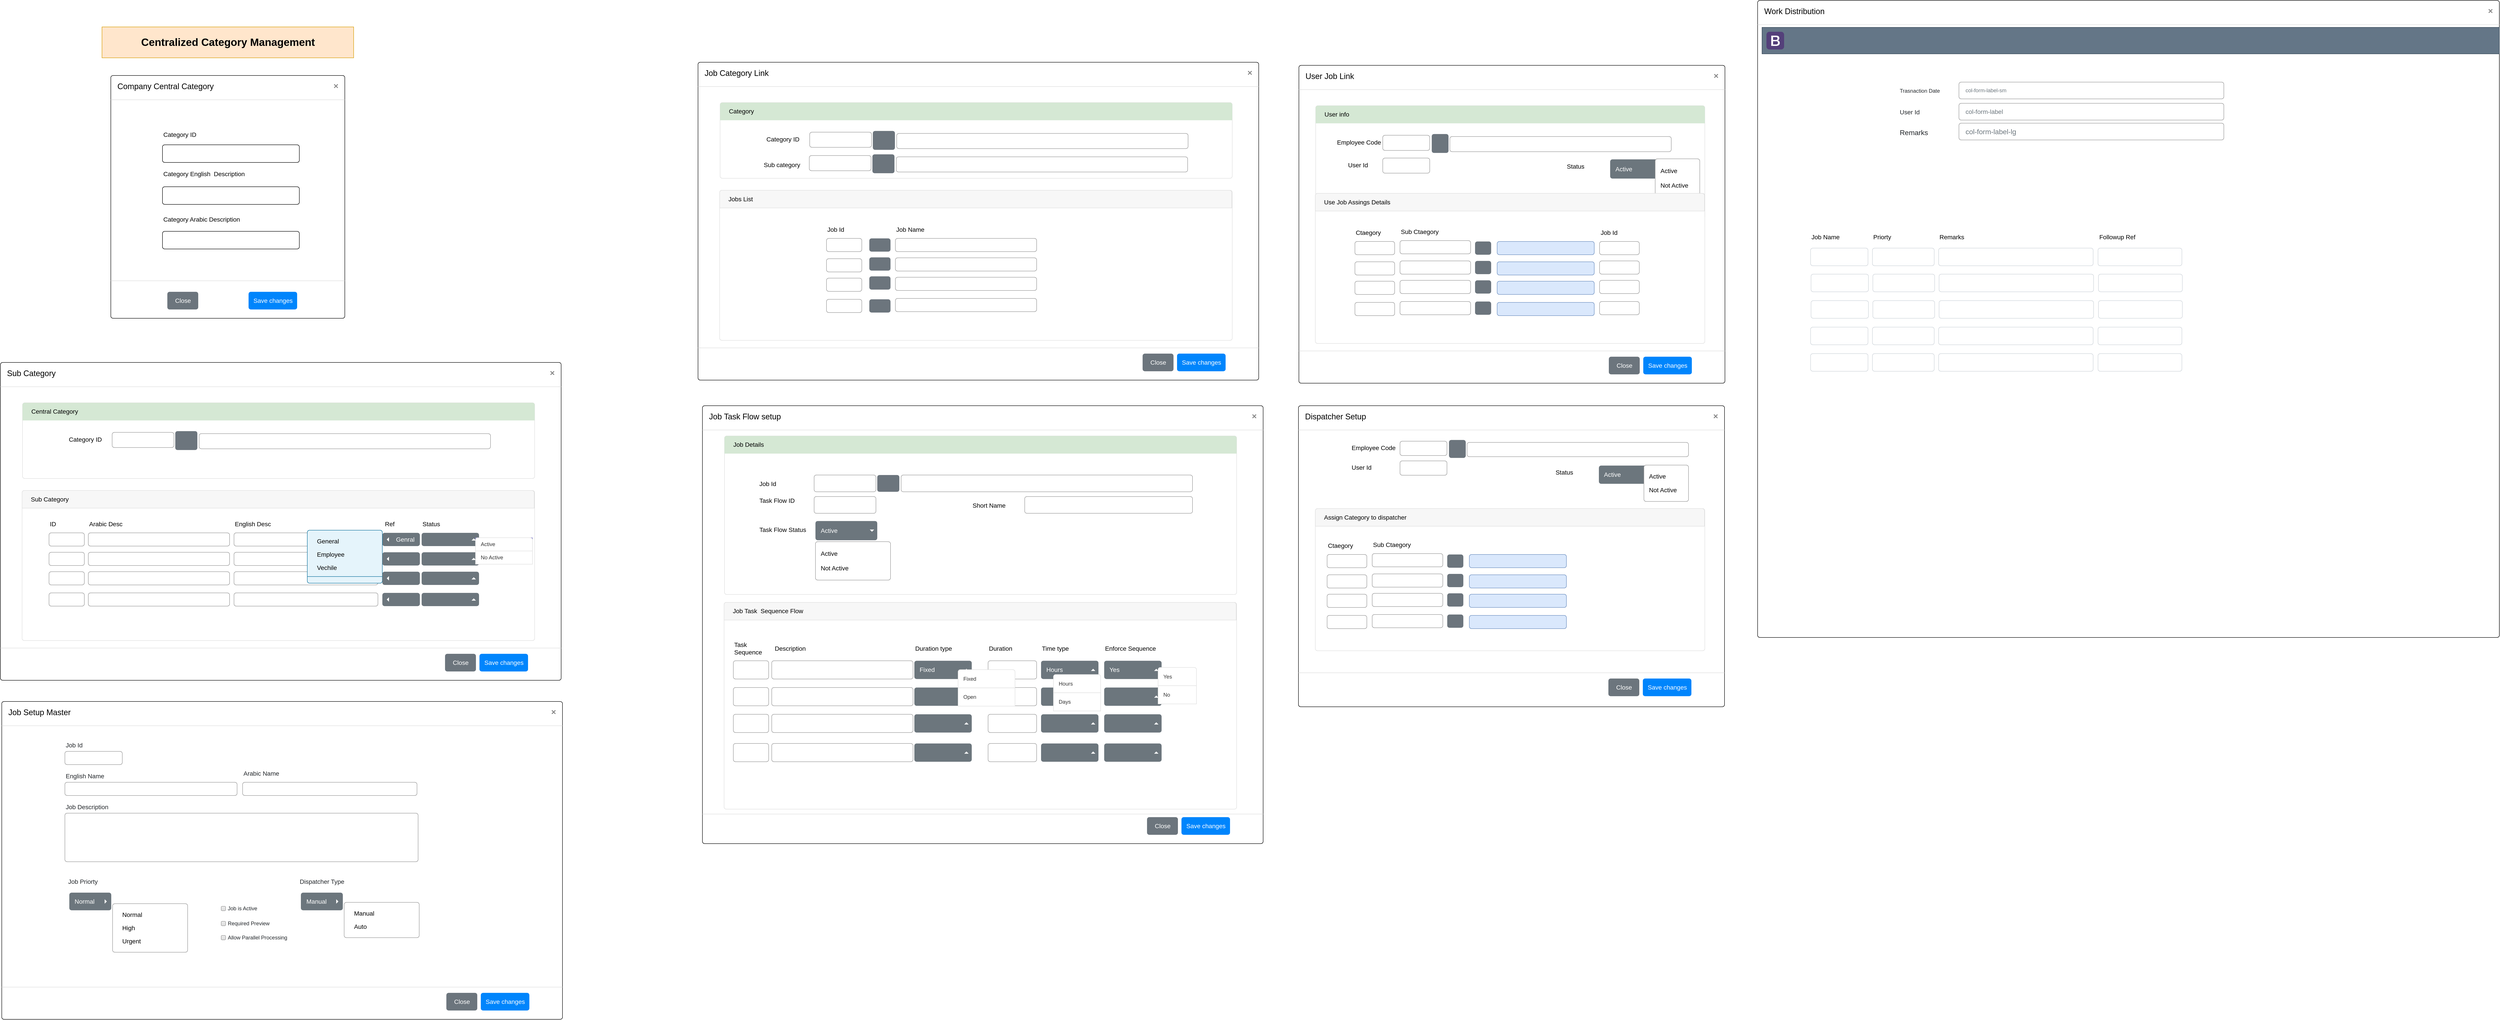<mxfile version="24.7.8">
  <diagram name="Page-1" id="03018318-947c-dd8e-b7a3-06fadd420f32">
    <mxGraphModel dx="1837" dy="1067" grid="1" gridSize="10" guides="1" tooltips="1" connect="1" arrows="1" fold="1" page="1" pageScale="1" pageWidth="6000" pageHeight="3300" background="#ffffff" math="0" shadow="0">
      <root>
        <mxCell id="0" />
        <mxCell id="1" parent="0" />
        <mxCell id="wYJrxyhoSdgwNmsz03KT-26" value="Centralized Category Management" style="text;strokeColor=#d79b00;fillColor=#ffe6cc;html=1;fontSize=24;fontStyle=1;verticalAlign=middle;align=center;rounded=0;shadow=0;" vertex="1" parent="1">
          <mxGeometry x="410" y="150" width="570" height="70" as="geometry" />
        </mxCell>
        <mxCell id="wYJrxyhoSdgwNmsz03KT-28" value="Company Central Category" style="html=1;shadow=0;dashed=0;shape=mxgraph.bootstrap.rrect;rSize=5;html=1;whiteSpace=wrap;verticalAlign=top;align=left;fontSize=18;spacing=15;spacingTop=-5;" vertex="1" parent="1">
          <mxGeometry x="430" y="260" width="530" height="550" as="geometry" />
        </mxCell>
        <mxCell id="wYJrxyhoSdgwNmsz03KT-29" value="" style="shape=line;strokeColor=#dddddd;resizeWidth=1;" vertex="1" parent="wYJrxyhoSdgwNmsz03KT-28">
          <mxGeometry width="530" height="10" relative="1" as="geometry">
            <mxPoint y="50" as="offset" />
          </mxGeometry>
        </mxCell>
        <mxCell id="wYJrxyhoSdgwNmsz03KT-30" value="" style="html=1;shadow=0;dashed=0;shape=mxgraph.bootstrap.x;strokeColor=#868686;strokeWidth=2;" vertex="1" parent="wYJrxyhoSdgwNmsz03KT-28">
          <mxGeometry x="1" width="8" height="8" relative="1" as="geometry">
            <mxPoint x="-24" y="20" as="offset" />
          </mxGeometry>
        </mxCell>
        <mxCell id="wYJrxyhoSdgwNmsz03KT-32" value="" style="shape=line;strokeColor=#dddddd;resizeWidth=1;" vertex="1" parent="wYJrxyhoSdgwNmsz03KT-28">
          <mxGeometry width="530" height="10" relative="1" as="geometry">
            <mxPoint y="460" as="offset" />
          </mxGeometry>
        </mxCell>
        <mxCell id="wYJrxyhoSdgwNmsz03KT-33" value="Save changes" style="html=1;shadow=0;dashed=0;shape=mxgraph.bootstrap.rrect;rSize=5;fillColor=#0085FC;strokeColor=none;fontColor=#FFFFFF;fontSize=14;" vertex="1" parent="wYJrxyhoSdgwNmsz03KT-28">
          <mxGeometry x="1" y="1" width="110" height="40" relative="1" as="geometry">
            <mxPoint x="-218" y="-60" as="offset" />
          </mxGeometry>
        </mxCell>
        <mxCell id="wYJrxyhoSdgwNmsz03KT-34" value="Close" style="html=1;shadow=0;dashed=0;shape=mxgraph.bootstrap.rrect;rSize=5;fillColor=#6C757D;strokeColor=none;fontColor=#FFFFFF;fontSize=14;" vertex="1" parent="wYJrxyhoSdgwNmsz03KT-28">
          <mxGeometry x="1" y="1" width="70" height="40" relative="1" as="geometry">
            <mxPoint x="-402" y="-60" as="offset" />
          </mxGeometry>
        </mxCell>
        <mxCell id="wYJrxyhoSdgwNmsz03KT-9" value="Category ID" style="fillColor=none;strokeColor=none;align=left;fontSize=14;" vertex="1" parent="wYJrxyhoSdgwNmsz03KT-28">
          <mxGeometry x="117" y="118" width="100" height="30" as="geometry" />
        </mxCell>
        <mxCell id="wYJrxyhoSdgwNmsz03KT-10" value="" style="html=1;shadow=0;dashed=0;shape=mxgraph.bootstrap.rrect;rSize=5;align=left;spacing=15;fontSize=14;" vertex="1" parent="wYJrxyhoSdgwNmsz03KT-28">
          <mxGeometry x="117" y="157" width="310" height="40" as="geometry" />
        </mxCell>
        <mxCell id="wYJrxyhoSdgwNmsz03KT-11" value="Category English  Description" style="fillColor=none;strokeColor=none;align=left;fontSize=14;" vertex="1" parent="wYJrxyhoSdgwNmsz03KT-28">
          <mxGeometry x="117" y="207" width="310" height="30" as="geometry" />
        </mxCell>
        <mxCell id="wYJrxyhoSdgwNmsz03KT-16" value="" style="html=1;shadow=0;dashed=0;shape=mxgraph.bootstrap.rrect;rSize=5;align=left;spacing=15;fontSize=14;" vertex="1" parent="wYJrxyhoSdgwNmsz03KT-28">
          <mxGeometry x="117" y="252" width="310" height="40" as="geometry" />
        </mxCell>
        <mxCell id="wYJrxyhoSdgwNmsz03KT-27" value="" style="html=1;shadow=0;dashed=0;shape=mxgraph.bootstrap.rrect;rSize=5;align=left;spacing=15;fontSize=14;" vertex="1" parent="wYJrxyhoSdgwNmsz03KT-28">
          <mxGeometry x="117" y="353" width="310" height="40" as="geometry" />
        </mxCell>
        <mxCell id="wYJrxyhoSdgwNmsz03KT-36" value="Category Arabic Description" style="fillColor=none;strokeColor=none;align=left;fontSize=14;" vertex="1" parent="wYJrxyhoSdgwNmsz03KT-28">
          <mxGeometry x="117" y="310" width="310" height="30" as="geometry" />
        </mxCell>
        <mxCell id="wYJrxyhoSdgwNmsz03KT-37" value="Sub Category" style="html=1;shadow=0;dashed=0;shape=mxgraph.bootstrap.rrect;rSize=5;html=1;whiteSpace=wrap;verticalAlign=top;align=left;fontSize=18;spacing=15;spacingTop=-5;" vertex="1" parent="1">
          <mxGeometry x="180" y="910" width="1270" height="720" as="geometry" />
        </mxCell>
        <mxCell id="wYJrxyhoSdgwNmsz03KT-38" value="" style="shape=line;strokeColor=#dddddd;resizeWidth=1;" vertex="1" parent="wYJrxyhoSdgwNmsz03KT-37">
          <mxGeometry width="1270" height="10" relative="1" as="geometry">
            <mxPoint y="50" as="offset" />
          </mxGeometry>
        </mxCell>
        <mxCell id="wYJrxyhoSdgwNmsz03KT-39" value="" style="html=1;shadow=0;dashed=0;shape=mxgraph.bootstrap.x;strokeColor=#868686;strokeWidth=2;" vertex="1" parent="wYJrxyhoSdgwNmsz03KT-37">
          <mxGeometry x="1" width="8" height="8" relative="1" as="geometry">
            <mxPoint x="-24" y="20" as="offset" />
          </mxGeometry>
        </mxCell>
        <mxCell id="wYJrxyhoSdgwNmsz03KT-40" value="" style="shape=line;strokeColor=#dddddd;resizeWidth=1;" vertex="1" parent="wYJrxyhoSdgwNmsz03KT-37">
          <mxGeometry width="1270" height="10" relative="1" as="geometry">
            <mxPoint y="642" as="offset" />
          </mxGeometry>
        </mxCell>
        <mxCell id="wYJrxyhoSdgwNmsz03KT-41" value="Save changes" style="html=1;shadow=0;dashed=0;shape=mxgraph.bootstrap.rrect;rSize=5;fillColor=#0085FC;strokeColor=none;fontColor=#FFFFFF;fontSize=14;" vertex="1" parent="wYJrxyhoSdgwNmsz03KT-37">
          <mxGeometry x="1" y="1" width="110" height="40" relative="1" as="geometry">
            <mxPoint x="-185" y="-60" as="offset" />
          </mxGeometry>
        </mxCell>
        <mxCell id="wYJrxyhoSdgwNmsz03KT-42" value="Close" style="html=1;shadow=0;dashed=0;shape=mxgraph.bootstrap.rrect;rSize=5;fillColor=#6C757D;strokeColor=none;fontColor=#FFFFFF;fontSize=14;" vertex="1" parent="wYJrxyhoSdgwNmsz03KT-37">
          <mxGeometry x="1" y="1" width="70" height="40" relative="1" as="geometry">
            <mxPoint x="-263" y="-60" as="offset" />
          </mxGeometry>
        </mxCell>
        <mxCell id="wYJrxyhoSdgwNmsz03KT-60" value="" style="html=1;shadow=0;dashed=0;shape=mxgraph.bootstrap.rrect;rSize=5;strokeColor=#DFDFDF;html=1;whiteSpace=wrap;fillColor=#FFFFFF;fontColor=#000000;" vertex="1" parent="wYJrxyhoSdgwNmsz03KT-37">
          <mxGeometry x="50" y="91.429" width="1160" height="171.429" as="geometry" />
        </mxCell>
        <mxCell id="wYJrxyhoSdgwNmsz03KT-61" value="Central Category" style="html=1;shadow=0;dashed=0;shape=mxgraph.bootstrap.topButton;strokeColor=none;fillColor=#d5e8d4;rSize=5;perimeter=none;whiteSpace=wrap;resizeWidth=1;align=left;spacing=20;fontSize=14;" vertex="1" parent="wYJrxyhoSdgwNmsz03KT-60">
          <mxGeometry width="1160" height="40" relative="1" as="geometry" />
        </mxCell>
        <mxCell id="wYJrxyhoSdgwNmsz03KT-64" value="" style="html=1;shadow=0;dashed=0;shape=mxgraph.bootstrap.rrect;rSize=5;fillColor=none;strokeColor=#999999;align=left;spacing=15;fontSize=14;fontColor=#6C767D;" vertex="1" parent="wYJrxyhoSdgwNmsz03KT-60">
          <mxGeometry x="203" y="67" width="140" height="34.286" as="geometry" />
        </mxCell>
        <mxCell id="wYJrxyhoSdgwNmsz03KT-68" value="Category ID" style="fillColor=none;strokeColor=none;align=left;fontSize=14;" vertex="1" parent="wYJrxyhoSdgwNmsz03KT-60">
          <mxGeometry x="103" y="67.001" width="100" height="30" as="geometry" />
        </mxCell>
        <mxCell id="wYJrxyhoSdgwNmsz03KT-69" value="" style="html=1;shadow=0;dashed=0;shape=mxgraph.bootstrap.rrect;rSize=5;fillColor=#6C757D;strokeColor=none;fontColor=#FFFFFF;fontSize=14;" vertex="1" parent="wYJrxyhoSdgwNmsz03KT-60">
          <mxGeometry x="346" y="64.14" width="50" height="42.86" as="geometry" />
        </mxCell>
        <mxCell id="wYJrxyhoSdgwNmsz03KT-70" value="" style="html=1;shadow=0;dashed=0;shape=mxgraph.bootstrap.rrect;rSize=5;fillColor=none;strokeColor=#999999;align=left;spacing=15;fontSize=14;fontColor=#6C767D;" vertex="1" parent="wYJrxyhoSdgwNmsz03KT-60">
          <mxGeometry x="400" y="69.85" width="660" height="34.29" as="geometry" />
        </mxCell>
        <mxCell id="wYJrxyhoSdgwNmsz03KT-71" value="" style="html=1;shadow=0;dashed=0;shape=mxgraph.bootstrap.rrect;rSize=5;strokeColor=#DFDFDF;html=1;whiteSpace=wrap;fillColor=#FFFFFF;fontColor=#000000;" vertex="1" parent="wYJrxyhoSdgwNmsz03KT-37">
          <mxGeometry x="49" y="290" width="1161" height="340" as="geometry" />
        </mxCell>
        <mxCell id="wYJrxyhoSdgwNmsz03KT-72" value="Sub Category" style="html=1;shadow=0;dashed=0;shape=mxgraph.bootstrap.topButton;strokeColor=inherit;fillColor=#F7F7F7;rSize=5;perimeter=none;whiteSpace=wrap;resizeWidth=1;align=left;spacing=20;fontSize=14;" vertex="1" parent="wYJrxyhoSdgwNmsz03KT-71">
          <mxGeometry width="1160" height="40" relative="1" as="geometry" />
        </mxCell>
        <mxCell id="wYJrxyhoSdgwNmsz03KT-77" value="" style="html=1;shadow=0;dashed=0;shape=mxgraph.bootstrap.rrect;rSize=5;fillColor=none;strokeColor=#999999;align=left;spacing=15;fontSize=14;fontColor=#6C767D;noLabel=0;" vertex="1" parent="wYJrxyhoSdgwNmsz03KT-71">
          <mxGeometry x="150" y="96" width="320" height="30" as="geometry" />
        </mxCell>
        <mxCell id="wYJrxyhoSdgwNmsz03KT-78" value="" style="html=1;shadow=0;dashed=0;shape=mxgraph.bootstrap.rrect;rSize=5;fillColor=none;strokeColor=#999999;align=left;spacing=15;fontSize=14;fontColor=#6C767D;" vertex="1" parent="wYJrxyhoSdgwNmsz03KT-71">
          <mxGeometry x="480" y="96" width="326" height="30" as="geometry" />
        </mxCell>
        <mxCell id="wYJrxyhoSdgwNmsz03KT-82" value="" style="html=1;shadow=0;dashed=0;shape=mxgraph.bootstrap.rrect;rSize=5;fillColor=none;strokeColor=#999999;align=left;spacing=15;fontSize=14;fontColor=#6C767D;noLabel=0;" vertex="1" parent="wYJrxyhoSdgwNmsz03KT-71">
          <mxGeometry x="150" y="140" width="320" height="30" as="geometry" />
        </mxCell>
        <mxCell id="wYJrxyhoSdgwNmsz03KT-83" value="" style="html=1;shadow=0;dashed=0;shape=mxgraph.bootstrap.rrect;rSize=5;fillColor=none;strokeColor=#999999;align=left;spacing=15;fontSize=14;fontColor=#6C767D;noLabel=0;" vertex="1" parent="wYJrxyhoSdgwNmsz03KT-71">
          <mxGeometry x="150" y="184" width="320" height="30" as="geometry" />
        </mxCell>
        <mxCell id="wYJrxyhoSdgwNmsz03KT-84" value="" style="html=1;shadow=0;dashed=0;shape=mxgraph.bootstrap.rrect;rSize=5;fillColor=none;strokeColor=#999999;align=left;spacing=15;fontSize=14;fontColor=#6C767D;noLabel=0;" vertex="1" parent="wYJrxyhoSdgwNmsz03KT-71">
          <mxGeometry x="150" y="232" width="320" height="30" as="geometry" />
        </mxCell>
        <mxCell id="wYJrxyhoSdgwNmsz03KT-85" value="" style="html=1;shadow=0;dashed=0;shape=mxgraph.bootstrap.rrect;rSize=5;fillColor=none;strokeColor=#999999;align=left;spacing=15;fontSize=14;fontColor=#6C767D;" vertex="1" parent="wYJrxyhoSdgwNmsz03KT-71">
          <mxGeometry x="480" y="140" width="326" height="30" as="geometry" />
        </mxCell>
        <mxCell id="wYJrxyhoSdgwNmsz03KT-86" value="" style="html=1;shadow=0;dashed=0;shape=mxgraph.bootstrap.rrect;rSize=5;fillColor=none;strokeColor=#999999;align=left;spacing=15;fontSize=14;fontColor=#6C767D;" vertex="1" parent="wYJrxyhoSdgwNmsz03KT-71">
          <mxGeometry x="480" y="184" width="326" height="30" as="geometry" />
        </mxCell>
        <mxCell id="wYJrxyhoSdgwNmsz03KT-87" value="" style="html=1;shadow=0;dashed=0;shape=mxgraph.bootstrap.rrect;rSize=5;fillColor=none;strokeColor=#999999;align=left;spacing=15;fontSize=14;fontColor=#6C767D;" vertex="1" parent="wYJrxyhoSdgwNmsz03KT-71">
          <mxGeometry x="480" y="232" width="326" height="30" as="geometry" />
        </mxCell>
        <mxCell id="wYJrxyhoSdgwNmsz03KT-88" value="" style="html=1;shadow=0;dashed=0;shape=mxgraph.bootstrap.rrect;rSize=5;fillColor=none;strokeColor=#999999;align=left;spacing=15;fontSize=14;fontColor=#6C767D;noLabel=0;" vertex="1" parent="wYJrxyhoSdgwNmsz03KT-71">
          <mxGeometry x="61" y="96" width="80" height="30" as="geometry" />
        </mxCell>
        <mxCell id="wYJrxyhoSdgwNmsz03KT-89" value="" style="html=1;shadow=0;dashed=0;shape=mxgraph.bootstrap.rrect;rSize=5;fillColor=none;strokeColor=#999999;align=left;spacing=15;fontSize=14;fontColor=#6C767D;noLabel=0;" vertex="1" parent="wYJrxyhoSdgwNmsz03KT-71">
          <mxGeometry x="61" y="140" width="80" height="30" as="geometry" />
        </mxCell>
        <mxCell id="wYJrxyhoSdgwNmsz03KT-90" value="" style="html=1;shadow=0;dashed=0;shape=mxgraph.bootstrap.rrect;rSize=5;fillColor=none;strokeColor=#999999;align=left;spacing=15;fontSize=14;fontColor=#6C767D;noLabel=0;" vertex="1" parent="wYJrxyhoSdgwNmsz03KT-71">
          <mxGeometry x="61" y="184" width="80" height="30" as="geometry" />
        </mxCell>
        <mxCell id="wYJrxyhoSdgwNmsz03KT-91" value="" style="html=1;shadow=0;dashed=0;shape=mxgraph.bootstrap.rrect;rSize=5;fillColor=none;strokeColor=#999999;align=left;spacing=15;fontSize=14;fontColor=#6C767D;noLabel=0;" vertex="1" parent="wYJrxyhoSdgwNmsz03KT-71">
          <mxGeometry x="61" y="232" width="80" height="30" as="geometry" />
        </mxCell>
        <mxCell id="wYJrxyhoSdgwNmsz03KT-92" value="ID" style="fillColor=none;strokeColor=none;align=left;fontSize=14;" vertex="1" parent="wYJrxyhoSdgwNmsz03KT-71">
          <mxGeometry x="61" y="60.0" width="80" height="30" as="geometry" />
        </mxCell>
        <mxCell id="wYJrxyhoSdgwNmsz03KT-93" value="Arabic Desc" style="fillColor=none;strokeColor=none;align=left;fontSize=14;" vertex="1" parent="wYJrxyhoSdgwNmsz03KT-71">
          <mxGeometry x="150" y="60.0" width="320" height="30" as="geometry" />
        </mxCell>
        <mxCell id="wYJrxyhoSdgwNmsz03KT-94" value="English Desc" style="fillColor=none;strokeColor=none;align=left;fontSize=14;" vertex="1" parent="wYJrxyhoSdgwNmsz03KT-71">
          <mxGeometry x="480" y="60.0" width="320" height="30" as="geometry" />
        </mxCell>
        <mxCell id="wYJrxyhoSdgwNmsz03KT-95" value="" style="html=1;shadow=0;dashed=0;shape=mxgraph.bootstrap.rrect;rSize=5;strokeColor=none;strokeWidth=1;fillColor=#6C767D;fontColor=#ffffff;whiteSpace=wrap;align=left;verticalAlign=middle;fontStyle=0;fontSize=14;spacingLeft=10;" vertex="1" parent="wYJrxyhoSdgwNmsz03KT-71">
          <mxGeometry x="905" y="96" width="130" height="30" as="geometry" />
        </mxCell>
        <mxCell id="wYJrxyhoSdgwNmsz03KT-96" value="" style="shape=triangle;direction=north;fillColor=#ffffff;strokeColor=none;perimeter=none;" vertex="1" parent="wYJrxyhoSdgwNmsz03KT-95">
          <mxGeometry x="1" y="0.5" width="10" height="5" relative="1" as="geometry">
            <mxPoint x="-17" y="-2.5" as="offset" />
          </mxGeometry>
        </mxCell>
        <mxCell id="wYJrxyhoSdgwNmsz03KT-97" value="" style="html=1;shadow=0;dashed=0;shape=mxgraph.bootstrap.rrect;rSize=5;strokeColor=none;strokeWidth=1;fillColor=#6C767D;fontColor=#ffffff;whiteSpace=wrap;align=left;verticalAlign=middle;fontStyle=0;fontSize=14;spacingLeft=10;" vertex="1" parent="wYJrxyhoSdgwNmsz03KT-71">
          <mxGeometry x="905" y="140" width="130" height="30" as="geometry" />
        </mxCell>
        <mxCell id="wYJrxyhoSdgwNmsz03KT-98" value="" style="shape=triangle;direction=north;fillColor=#ffffff;strokeColor=none;perimeter=none;" vertex="1" parent="wYJrxyhoSdgwNmsz03KT-97">
          <mxGeometry x="1" y="0.5" width="10" height="5" relative="1" as="geometry">
            <mxPoint x="-17" y="-2.5" as="offset" />
          </mxGeometry>
        </mxCell>
        <mxCell id="wYJrxyhoSdgwNmsz03KT-99" value="" style="html=1;shadow=0;dashed=0;shape=mxgraph.bootstrap.rrect;rSize=5;strokeColor=none;strokeWidth=1;fillColor=#6C767D;fontColor=#ffffff;whiteSpace=wrap;align=left;verticalAlign=middle;fontStyle=0;fontSize=14;spacingLeft=10;" vertex="1" parent="wYJrxyhoSdgwNmsz03KT-71">
          <mxGeometry x="905" y="184" width="130" height="30" as="geometry" />
        </mxCell>
        <mxCell id="wYJrxyhoSdgwNmsz03KT-100" value="" style="shape=triangle;direction=north;fillColor=#ffffff;strokeColor=none;perimeter=none;" vertex="1" parent="wYJrxyhoSdgwNmsz03KT-99">
          <mxGeometry x="1" y="0.5" width="10" height="5" relative="1" as="geometry">
            <mxPoint x="-17" y="-2.5" as="offset" />
          </mxGeometry>
        </mxCell>
        <mxCell id="wYJrxyhoSdgwNmsz03KT-101" value="" style="html=1;shadow=0;dashed=0;shape=mxgraph.bootstrap.rrect;rSize=5;strokeColor=none;strokeWidth=1;fillColor=#6C767D;fontColor=#ffffff;whiteSpace=wrap;align=left;verticalAlign=middle;fontStyle=0;fontSize=14;spacingLeft=10;" vertex="1" parent="wYJrxyhoSdgwNmsz03KT-71">
          <mxGeometry x="905" y="232" width="130" height="30" as="geometry" />
        </mxCell>
        <mxCell id="wYJrxyhoSdgwNmsz03KT-102" value="" style="shape=triangle;direction=north;fillColor=#ffffff;strokeColor=none;perimeter=none;" vertex="1" parent="wYJrxyhoSdgwNmsz03KT-101">
          <mxGeometry x="1" y="0.5" width="10" height="5" relative="1" as="geometry">
            <mxPoint x="-17" y="-2.5" as="offset" />
          </mxGeometry>
        </mxCell>
        <mxCell id="wYJrxyhoSdgwNmsz03KT-103" value="Status" style="fillColor=none;strokeColor=none;align=left;fontSize=14;" vertex="1" parent="wYJrxyhoSdgwNmsz03KT-71">
          <mxGeometry x="905" y="60.0" width="130" height="30" as="geometry" />
        </mxCell>
        <mxCell id="wYJrxyhoSdgwNmsz03KT-104" value="" style="swimlane;fontStyle=0;childLayout=stackLayout;horizontal=1;startSize=0;horizontalStack=0;resizeParent=1;resizeParentMax=0;resizeLast=0;collapsible=0;marginBottom=0;whiteSpace=wrap;html=1;fillColor=#DADDF5;strokeColor=#6c8ebf;gradientColor=default;swimlaneFillColor=#D980FF;" vertex="1" parent="wYJrxyhoSdgwNmsz03KT-71">
          <mxGeometry x="1027" y="107" width="129" height="60" as="geometry" />
        </mxCell>
        <mxCell id="wYJrxyhoSdgwNmsz03KT-105" value="Active" style="text;strokeColor=#DFDFDF;fillColor=#FFFFFF;align=left;verticalAlign=middle;spacingLeft=10;spacingRight=10;overflow=hidden;points=[[0,0.5],[1,0.5]];portConstraint=eastwest;rotatable=0;whiteSpace=wrap;html=1;shape=mxgraph.bootstrap.topButton;rSize=5;fontColor=#333333;" vertex="1" parent="wYJrxyhoSdgwNmsz03KT-104">
          <mxGeometry width="129" height="30" as="geometry" />
        </mxCell>
        <mxCell id="wYJrxyhoSdgwNmsz03KT-106" value="No Active" style="text;strokeColor=#DFDFDF;fillColor=#FFFFFF;align=left;verticalAlign=middle;spacingLeft=10;spacingRight=10;overflow=hidden;points=[[0,0.5],[1,0.5]];portConstraint=eastwest;rotatable=0;whiteSpace=wrap;html=1;rSize=5;fontColor=#333333;" vertex="1" parent="wYJrxyhoSdgwNmsz03KT-104">
          <mxGeometry y="30" width="129" height="30" as="geometry" />
        </mxCell>
        <mxCell id="wYJrxyhoSdgwNmsz03KT-321" value="Ref " style="fillColor=none;strokeColor=none;align=left;fontSize=14;" vertex="1" parent="wYJrxyhoSdgwNmsz03KT-71">
          <mxGeometry x="820" y="60" width="69" height="30" as="geometry" />
        </mxCell>
        <mxCell id="wYJrxyhoSdgwNmsz03KT-330" value="Genral" style="html=1;shadow=0;dashed=0;shape=mxgraph.bootstrap.rrect;rSize=5;strokeColor=none;strokeWidth=1;fillColor=#6C767D;fontColor=#ffffff;whiteSpace=wrap;align=right;verticalAlign=middle;fontStyle=0;fontSize=14;spacingRight=10;" vertex="1" parent="wYJrxyhoSdgwNmsz03KT-71">
          <mxGeometry x="816" y="96" width="85" height="30" as="geometry" />
        </mxCell>
        <mxCell id="wYJrxyhoSdgwNmsz03KT-331" value="" style="shape=triangle;direction=west;fillColor=#ffffff;strokeColor=none;perimeter=none;" vertex="1" parent="wYJrxyhoSdgwNmsz03KT-330">
          <mxGeometry y="0.5" width="5" height="10" relative="1" as="geometry">
            <mxPoint x="10" y="-5" as="offset" />
          </mxGeometry>
        </mxCell>
        <mxCell id="wYJrxyhoSdgwNmsz03KT-332" value="" style="swimlane;container=1;shape=mxgraph.bootstrap.rrect;rSize=5;strokeColor=#10739e;fillColor=#e5f4fb;fontStyle=0;childLayout=stackLayout;horizontal=1;startSize=0;horizontalStack=0;resizeParent=1;resizeParentMax=0;resizeLast=0;collapsible=0;marginBottom=0;whiteSpace=wrap;html=1;marginTop=10;marginBottom=10;" vertex="1" parent="wYJrxyhoSdgwNmsz03KT-71">
          <mxGeometry x="646" y="90" width="170" height="120" as="geometry" />
        </mxCell>
        <mxCell id="wYJrxyhoSdgwNmsz03KT-333" value="General" style="text;align=left;verticalAlign=middle;spacingLeft=20;spacingRight=10;overflow=hidden;points=[[0,0.5],[1,0.5]];portConstraint=eastwest;rotatable=0;whiteSpace=wrap;html=1;fontColor=inherit;fontSize=14;fontStyle=0;" vertex="1" parent="wYJrxyhoSdgwNmsz03KT-332">
          <mxGeometry y="10" width="170" height="30" as="geometry" />
        </mxCell>
        <mxCell id="wYJrxyhoSdgwNmsz03KT-334" value="Employee" style="text;align=left;verticalAlign=middle;spacingLeft=20;spacingRight=10;overflow=hidden;points=[[0,0.5],[1,0.5]];portConstraint=eastwest;rotatable=0;whiteSpace=wrap;html=1;fontColor=inherit;fontSize=14;fontStyle=0;" vertex="1" parent="wYJrxyhoSdgwNmsz03KT-332">
          <mxGeometry y="40" width="170" height="30" as="geometry" />
        </mxCell>
        <mxCell id="wYJrxyhoSdgwNmsz03KT-335" value="Vechile" style="text;align=left;verticalAlign=middle;spacingLeft=20;spacingRight=10;overflow=hidden;points=[[0,0.5],[1,0.5]];portConstraint=eastwest;rotatable=0;whiteSpace=wrap;html=1;fontColor=inherit;fontSize=14;fontStyle=0;" vertex="1" parent="wYJrxyhoSdgwNmsz03KT-332">
          <mxGeometry y="70" width="170" height="30" as="geometry" />
        </mxCell>
        <mxCell id="wYJrxyhoSdgwNmsz03KT-336" value="" style="text;shape=line;strokeColor=inherit;align=center;verticalAlign=middle;spacingLeft=20;spacingRight=10;overflow=hidden;points=[[0,0.5],[1,0.5]];portConstraint=eastwest;rotatable=0;whiteSpace=wrap;html=1;fontColor=inherit;" vertex="1" parent="wYJrxyhoSdgwNmsz03KT-332">
          <mxGeometry y="100" width="170" height="10" as="geometry" />
        </mxCell>
        <mxCell id="wYJrxyhoSdgwNmsz03KT-340" value="" style="html=1;shadow=0;dashed=0;shape=mxgraph.bootstrap.rrect;rSize=5;strokeColor=none;strokeWidth=1;fillColor=#6C767D;fontColor=#ffffff;whiteSpace=wrap;align=right;verticalAlign=middle;fontStyle=0;fontSize=14;spacingRight=10;" vertex="1" parent="wYJrxyhoSdgwNmsz03KT-71">
          <mxGeometry x="816" y="184" width="85" height="30" as="geometry" />
        </mxCell>
        <mxCell id="wYJrxyhoSdgwNmsz03KT-341" value="" style="shape=triangle;direction=west;fillColor=#ffffff;strokeColor=none;perimeter=none;" vertex="1" parent="wYJrxyhoSdgwNmsz03KT-340">
          <mxGeometry y="0.5" width="5" height="10" relative="1" as="geometry">
            <mxPoint x="10" y="-5" as="offset" />
          </mxGeometry>
        </mxCell>
        <mxCell id="wYJrxyhoSdgwNmsz03KT-342" value="" style="html=1;shadow=0;dashed=0;shape=mxgraph.bootstrap.rrect;rSize=5;strokeColor=none;strokeWidth=1;fillColor=#6C767D;fontColor=#ffffff;whiteSpace=wrap;align=right;verticalAlign=middle;fontStyle=0;fontSize=14;spacingRight=10;" vertex="1" parent="wYJrxyhoSdgwNmsz03KT-71">
          <mxGeometry x="816" y="232" width="85" height="30" as="geometry" />
        </mxCell>
        <mxCell id="wYJrxyhoSdgwNmsz03KT-343" value="" style="shape=triangle;direction=west;fillColor=#ffffff;strokeColor=none;perimeter=none;" vertex="1" parent="wYJrxyhoSdgwNmsz03KT-342">
          <mxGeometry y="0.5" width="5" height="10" relative="1" as="geometry">
            <mxPoint x="10" y="-5" as="offset" />
          </mxGeometry>
        </mxCell>
        <mxCell id="wYJrxyhoSdgwNmsz03KT-112" value="Job Setup Master" style="html=1;shadow=0;dashed=0;shape=mxgraph.bootstrap.rrect;rSize=5;html=1;whiteSpace=wrap;verticalAlign=top;align=left;fontSize=18;spacing=15;spacingTop=-5;" vertex="1" parent="1">
          <mxGeometry x="183" y="1678" width="1270" height="720" as="geometry" />
        </mxCell>
        <mxCell id="wYJrxyhoSdgwNmsz03KT-113" value="" style="shape=line;strokeColor=#dddddd;resizeWidth=1;" vertex="1" parent="wYJrxyhoSdgwNmsz03KT-112">
          <mxGeometry width="1270" height="10" relative="1" as="geometry">
            <mxPoint y="50" as="offset" />
          </mxGeometry>
        </mxCell>
        <mxCell id="wYJrxyhoSdgwNmsz03KT-114" value="" style="html=1;shadow=0;dashed=0;shape=mxgraph.bootstrap.x;strokeColor=#868686;strokeWidth=2;" vertex="1" parent="wYJrxyhoSdgwNmsz03KT-112">
          <mxGeometry x="1" width="8" height="8" relative="1" as="geometry">
            <mxPoint x="-24" y="20" as="offset" />
          </mxGeometry>
        </mxCell>
        <mxCell id="wYJrxyhoSdgwNmsz03KT-115" value="" style="shape=line;strokeColor=#dddddd;resizeWidth=1;" vertex="1" parent="wYJrxyhoSdgwNmsz03KT-112">
          <mxGeometry width="1270" height="10" relative="1" as="geometry">
            <mxPoint y="642" as="offset" />
          </mxGeometry>
        </mxCell>
        <mxCell id="wYJrxyhoSdgwNmsz03KT-116" value="Save changes" style="html=1;shadow=0;dashed=0;shape=mxgraph.bootstrap.rrect;rSize=5;fillColor=#0085FC;strokeColor=none;fontColor=#FFFFFF;fontSize=14;" vertex="1" parent="wYJrxyhoSdgwNmsz03KT-112">
          <mxGeometry x="1" y="1" width="110" height="40" relative="1" as="geometry">
            <mxPoint x="-185" y="-60" as="offset" />
          </mxGeometry>
        </mxCell>
        <mxCell id="wYJrxyhoSdgwNmsz03KT-117" value="Close" style="html=1;shadow=0;dashed=0;shape=mxgraph.bootstrap.rrect;rSize=5;fillColor=#6C757D;strokeColor=none;fontColor=#FFFFFF;fontSize=14;" vertex="1" parent="wYJrxyhoSdgwNmsz03KT-112">
          <mxGeometry x="1" y="1" width="70" height="40" relative="1" as="geometry">
            <mxPoint x="-263" y="-60" as="offset" />
          </mxGeometry>
        </mxCell>
        <mxCell id="wYJrxyhoSdgwNmsz03KT-163" value="Job Id" style="fillColor=none;strokeColor=none;align=left;fontSize=14;fontColor=#212529;" vertex="1" parent="wYJrxyhoSdgwNmsz03KT-112">
          <mxGeometry x="143" y="83" width="400" height="30" as="geometry" />
        </mxCell>
        <mxCell id="wYJrxyhoSdgwNmsz03KT-164" value="" style="html=1;shadow=0;dashed=0;shape=mxgraph.bootstrap.rrect;rSize=5;fillColor=none;strokeColor=#999999;align=left;spacing=15;fontSize=14;fontColor=#6C767D;" vertex="1" parent="wYJrxyhoSdgwNmsz03KT-112">
          <mxGeometry x="143" y="113" width="130" height="30" as="geometry" />
        </mxCell>
        <mxCell id="wYJrxyhoSdgwNmsz03KT-165" value="Arabic Name" style="fillColor=none;strokeColor=none;align=left;fontSize=14;fontColor=#212529;" vertex="1" parent="wYJrxyhoSdgwNmsz03KT-112">
          <mxGeometry x="545.5" y="147" width="400" height="30" as="geometry" />
        </mxCell>
        <mxCell id="wYJrxyhoSdgwNmsz03KT-166" value="" style="html=1;shadow=0;dashed=0;shape=mxgraph.bootstrap.rrect;rSize=5;fillColor=none;strokeColor=#999999;align=left;spacing=15;fontSize=14;fontColor=#6C767D;" vertex="1" parent="wYJrxyhoSdgwNmsz03KT-112">
          <mxGeometry x="545.5" y="183" width="395" height="30" as="geometry" />
        </mxCell>
        <mxCell id="wYJrxyhoSdgwNmsz03KT-167" value="English Name" style="fillColor=none;strokeColor=none;align=left;fontSize=14;fontColor=#212529;" vertex="1" parent="wYJrxyhoSdgwNmsz03KT-112">
          <mxGeometry x="143" y="153" width="390" height="30" as="geometry" />
        </mxCell>
        <mxCell id="wYJrxyhoSdgwNmsz03KT-168" value="" style="html=1;shadow=0;dashed=0;shape=mxgraph.bootstrap.rrect;rSize=5;fillColor=none;strokeColor=#999999;align=left;spacing=15;fontSize=14;fontColor=#6C767D;" vertex="1" parent="wYJrxyhoSdgwNmsz03KT-112">
          <mxGeometry x="143" y="183" width="390" height="30" as="geometry" />
        </mxCell>
        <mxCell id="wYJrxyhoSdgwNmsz03KT-169" value="Job Description" style="fillColor=none;strokeColor=none;align=left;fontSize=14;fontColor=#212529;" vertex="1" parent="wYJrxyhoSdgwNmsz03KT-112">
          <mxGeometry x="143" y="223" width="390" height="30" as="geometry" />
        </mxCell>
        <mxCell id="wYJrxyhoSdgwNmsz03KT-170" value="" style="html=1;shadow=0;dashed=0;shape=mxgraph.bootstrap.rrect;rSize=5;fillColor=none;strokeColor=#999999;align=left;spacing=15;fontSize=14;fontColor=#6C767D;" vertex="1" parent="wYJrxyhoSdgwNmsz03KT-112">
          <mxGeometry x="143" y="253" width="800" height="110" as="geometry" />
        </mxCell>
        <mxCell id="wYJrxyhoSdgwNmsz03KT-178" value="Job is Active" style="html=1;shadow=0;dashed=0;shape=mxgraph.bootstrap.checkbox2;labelPosition=right;verticalLabelPosition=middle;align=left;verticalAlign=middle;gradientColor=#DEDEDE;fillColor=#EDEDED;checked=0;spacing=5;strokeColor=#999999;fontColor=#212529;checkedFill=#0085FC;checkedStroke=#ffffff;" vertex="1" parent="wYJrxyhoSdgwNmsz03KT-112">
          <mxGeometry x="497" y="464" width="10" height="10" as="geometry" />
        </mxCell>
        <mxCell id="wYJrxyhoSdgwNmsz03KT-182" value="Job Priorty" style="fillColor=none;strokeColor=none;align=left;fontSize=14;fontColor=#212529;" vertex="1" parent="wYJrxyhoSdgwNmsz03KT-112">
          <mxGeometry x="148.5" y="392" width="107.5" height="30" as="geometry" />
        </mxCell>
        <mxCell id="wYJrxyhoSdgwNmsz03KT-183" value="Normal" style="html=1;shadow=0;dashed=0;shape=mxgraph.bootstrap.rrect;rSize=5;strokeColor=none;strokeWidth=1;fillColor=#6C767D;fontColor=#ffffff;whiteSpace=wrap;align=left;verticalAlign=middle;fontStyle=0;fontSize=14;spacingLeft=10;" vertex="1" parent="wYJrxyhoSdgwNmsz03KT-112">
          <mxGeometry x="153" y="433" width="95" height="40" as="geometry" />
        </mxCell>
        <mxCell id="wYJrxyhoSdgwNmsz03KT-184" value="" style="shape=triangle;direction=east;fillColor=#ffffff;strokeColor=none;perimeter=none;" vertex="1" parent="wYJrxyhoSdgwNmsz03KT-183">
          <mxGeometry x="1" y="0.5" width="5" height="10" relative="1" as="geometry">
            <mxPoint x="-15" y="-5" as="offset" />
          </mxGeometry>
        </mxCell>
        <mxCell id="wYJrxyhoSdgwNmsz03KT-185" value="" style="swimlane;container=1;shape=mxgraph.bootstrap.rrect;rSize=5;strokeColor=#999999;fillColor=#ffffff;fontStyle=0;childLayout=stackLayout;horizontal=1;startSize=0;horizontalStack=0;resizeParent=1;resizeParentMax=0;resizeLast=0;collapsible=0;marginBottom=0;whiteSpace=wrap;html=1;marginTop=10;marginBottom=10;" vertex="1" parent="wYJrxyhoSdgwNmsz03KT-112">
          <mxGeometry x="251" y="458" width="170" height="110" as="geometry" />
        </mxCell>
        <mxCell id="wYJrxyhoSdgwNmsz03KT-186" value="Normal" style="text;align=left;verticalAlign=middle;spacingLeft=20;spacingRight=10;overflow=hidden;points=[[0,0.5],[1,0.5]];portConstraint=eastwest;rotatable=0;whiteSpace=wrap;html=1;fontColor=inherit;fontSize=14;fontStyle=0;" vertex="1" parent="wYJrxyhoSdgwNmsz03KT-185">
          <mxGeometry y="10" width="170" height="30" as="geometry" />
        </mxCell>
        <mxCell id="wYJrxyhoSdgwNmsz03KT-187" value="High" style="text;align=left;verticalAlign=middle;spacingLeft=20;spacingRight=10;overflow=hidden;points=[[0,0.5],[1,0.5]];portConstraint=eastwest;rotatable=0;whiteSpace=wrap;html=1;fontColor=inherit;fontSize=14;fontStyle=0;" vertex="1" parent="wYJrxyhoSdgwNmsz03KT-185">
          <mxGeometry y="40" width="170" height="30" as="geometry" />
        </mxCell>
        <mxCell id="wYJrxyhoSdgwNmsz03KT-188" value="Urgent" style="text;align=left;verticalAlign=middle;spacingLeft=20;spacingRight=10;overflow=hidden;points=[[0,0.5],[1,0.5]];portConstraint=eastwest;rotatable=0;whiteSpace=wrap;html=1;fontColor=inherit;fontSize=14;fontStyle=0;" vertex="1" parent="wYJrxyhoSdgwNmsz03KT-185">
          <mxGeometry y="70" width="170" height="30" as="geometry" />
        </mxCell>
        <mxCell id="wYJrxyhoSdgwNmsz03KT-520" value="Required Preview" style="html=1;shadow=0;dashed=0;shape=mxgraph.bootstrap.checkbox2;labelPosition=right;verticalLabelPosition=middle;align=left;verticalAlign=middle;gradientColor=#DEDEDE;fillColor=#EDEDED;checked=0;spacing=5;strokeColor=#999999;fontColor=#212529;checkedFill=#0085FC;checkedStroke=#ffffff;" vertex="1" parent="wYJrxyhoSdgwNmsz03KT-112">
          <mxGeometry x="497" y="498" width="10" height="10" as="geometry" />
        </mxCell>
        <mxCell id="wYJrxyhoSdgwNmsz03KT-522" value="Dispatcher Type" style="fillColor=none;strokeColor=none;align=left;fontSize=14;fontColor=#212529;" vertex="1" parent="wYJrxyhoSdgwNmsz03KT-112">
          <mxGeometry x="673" y="392" width="107.5" height="30" as="geometry" />
        </mxCell>
        <mxCell id="wYJrxyhoSdgwNmsz03KT-523" value="Manual" style="html=1;shadow=0;dashed=0;shape=mxgraph.bootstrap.rrect;rSize=5;strokeColor=none;strokeWidth=1;fillColor=#6C767D;fontColor=#ffffff;whiteSpace=wrap;align=left;verticalAlign=middle;fontStyle=0;fontSize=14;spacingLeft=10;" vertex="1" parent="wYJrxyhoSdgwNmsz03KT-112">
          <mxGeometry x="677.5" y="433" width="95" height="40" as="geometry" />
        </mxCell>
        <mxCell id="wYJrxyhoSdgwNmsz03KT-524" value="" style="shape=triangle;direction=east;fillColor=#ffffff;strokeColor=none;perimeter=none;" vertex="1" parent="wYJrxyhoSdgwNmsz03KT-523">
          <mxGeometry x="1" y="0.5" width="5" height="10" relative="1" as="geometry">
            <mxPoint x="-15" y="-5" as="offset" />
          </mxGeometry>
        </mxCell>
        <mxCell id="wYJrxyhoSdgwNmsz03KT-525" value="" style="swimlane;container=1;shape=mxgraph.bootstrap.rrect;rSize=5;strokeColor=#999999;fillColor=#ffffff;fontStyle=0;childLayout=stackLayout;horizontal=1;startSize=0;horizontalStack=0;resizeParent=1;resizeParentMax=0;resizeLast=0;collapsible=0;marginBottom=0;whiteSpace=wrap;html=1;marginTop=10;marginBottom=10;" vertex="1" parent="wYJrxyhoSdgwNmsz03KT-112">
          <mxGeometry x="775.5" y="455" width="170" height="80" as="geometry" />
        </mxCell>
        <mxCell id="wYJrxyhoSdgwNmsz03KT-526" value="Manual" style="text;align=left;verticalAlign=middle;spacingLeft=20;spacingRight=10;overflow=hidden;points=[[0,0.5],[1,0.5]];portConstraint=eastwest;rotatable=0;whiteSpace=wrap;html=1;fontColor=inherit;fontSize=14;fontStyle=0;" vertex="1" parent="wYJrxyhoSdgwNmsz03KT-525">
          <mxGeometry y="10" width="170" height="30" as="geometry" />
        </mxCell>
        <mxCell id="wYJrxyhoSdgwNmsz03KT-527" value="Auto" style="text;align=left;verticalAlign=middle;spacingLeft=20;spacingRight=10;overflow=hidden;points=[[0,0.5],[1,0.5]];portConstraint=eastwest;rotatable=0;whiteSpace=wrap;html=1;fontColor=inherit;fontSize=14;fontStyle=0;" vertex="1" parent="wYJrxyhoSdgwNmsz03KT-525">
          <mxGeometry y="40" width="170" height="30" as="geometry" />
        </mxCell>
        <mxCell id="wYJrxyhoSdgwNmsz03KT-529" value="Allow Parallel Processing" style="html=1;shadow=0;dashed=0;shape=mxgraph.bootstrap.checkbox2;labelPosition=right;verticalLabelPosition=middle;align=left;verticalAlign=middle;gradientColor=#DEDEDE;fillColor=#EDEDED;checked=0;spacing=5;strokeColor=#999999;fontColor=#212529;checkedFill=#0085FC;checkedStroke=#ffffff;" vertex="1" parent="wYJrxyhoSdgwNmsz03KT-112">
          <mxGeometry x="497" y="530" width="10" height="10" as="geometry" />
        </mxCell>
        <mxCell id="wYJrxyhoSdgwNmsz03KT-191" value="Job Category Link" style="html=1;shadow=0;dashed=0;shape=mxgraph.bootstrap.rrect;rSize=5;html=1;whiteSpace=wrap;verticalAlign=top;align=left;fontSize=18;spacing=15;spacingTop=-5;" vertex="1" parent="1">
          <mxGeometry x="1760" y="230" width="1270" height="720" as="geometry" />
        </mxCell>
        <mxCell id="wYJrxyhoSdgwNmsz03KT-192" value="" style="shape=line;strokeColor=#dddddd;resizeWidth=1;" vertex="1" parent="wYJrxyhoSdgwNmsz03KT-191">
          <mxGeometry width="1270" height="10" relative="1" as="geometry">
            <mxPoint y="50" as="offset" />
          </mxGeometry>
        </mxCell>
        <mxCell id="wYJrxyhoSdgwNmsz03KT-193" value="" style="html=1;shadow=0;dashed=0;shape=mxgraph.bootstrap.x;strokeColor=#868686;strokeWidth=2;" vertex="1" parent="wYJrxyhoSdgwNmsz03KT-191">
          <mxGeometry x="1" width="8" height="8" relative="1" as="geometry">
            <mxPoint x="-24" y="20" as="offset" />
          </mxGeometry>
        </mxCell>
        <mxCell id="wYJrxyhoSdgwNmsz03KT-194" value="" style="shape=line;strokeColor=#dddddd;resizeWidth=1;" vertex="1" parent="wYJrxyhoSdgwNmsz03KT-191">
          <mxGeometry width="1270" height="10" relative="1" as="geometry">
            <mxPoint y="642" as="offset" />
          </mxGeometry>
        </mxCell>
        <mxCell id="wYJrxyhoSdgwNmsz03KT-195" value="Save changes" style="html=1;shadow=0;dashed=0;shape=mxgraph.bootstrap.rrect;rSize=5;fillColor=#0085FC;strokeColor=none;fontColor=#FFFFFF;fontSize=14;" vertex="1" parent="wYJrxyhoSdgwNmsz03KT-191">
          <mxGeometry x="1" y="1" width="110" height="40" relative="1" as="geometry">
            <mxPoint x="-185" y="-60" as="offset" />
          </mxGeometry>
        </mxCell>
        <mxCell id="wYJrxyhoSdgwNmsz03KT-196" value="Close" style="html=1;shadow=0;dashed=0;shape=mxgraph.bootstrap.rrect;rSize=5;fillColor=#6C757D;strokeColor=none;fontColor=#FFFFFF;fontSize=14;" vertex="1" parent="wYJrxyhoSdgwNmsz03KT-191">
          <mxGeometry x="1" y="1" width="70" height="40" relative="1" as="geometry">
            <mxPoint x="-263" y="-60" as="offset" />
          </mxGeometry>
        </mxCell>
        <mxCell id="wYJrxyhoSdgwNmsz03KT-197" value="" style="html=1;shadow=0;dashed=0;shape=mxgraph.bootstrap.rrect;rSize=5;strokeColor=#DFDFDF;html=1;whiteSpace=wrap;fillColor=#FFFFFF;fontColor=#000000;" vertex="1" parent="wYJrxyhoSdgwNmsz03KT-191">
          <mxGeometry x="50" y="91.429" width="1160" height="171.429" as="geometry" />
        </mxCell>
        <mxCell id="wYJrxyhoSdgwNmsz03KT-198" value="Category" style="html=1;shadow=0;dashed=0;shape=mxgraph.bootstrap.topButton;strokeColor=none;fillColor=#d5e8d4;rSize=5;perimeter=none;whiteSpace=wrap;resizeWidth=1;align=left;spacing=20;fontSize=14;" vertex="1" parent="wYJrxyhoSdgwNmsz03KT-197">
          <mxGeometry width="1160" height="40" relative="1" as="geometry" />
        </mxCell>
        <mxCell id="wYJrxyhoSdgwNmsz03KT-199" value="" style="html=1;shadow=0;dashed=0;shape=mxgraph.bootstrap.rrect;rSize=5;fillColor=none;strokeColor=#999999;align=left;spacing=15;fontSize=14;fontColor=#6C767D;" vertex="1" parent="wYJrxyhoSdgwNmsz03KT-197">
          <mxGeometry x="203" y="67" width="140" height="34.286" as="geometry" />
        </mxCell>
        <mxCell id="wYJrxyhoSdgwNmsz03KT-200" value="Category ID" style="fillColor=none;strokeColor=none;align=left;fontSize=14;" vertex="1" parent="wYJrxyhoSdgwNmsz03KT-197">
          <mxGeometry x="103" y="67.001" width="100" height="30" as="geometry" />
        </mxCell>
        <mxCell id="wYJrxyhoSdgwNmsz03KT-201" value="" style="html=1;shadow=0;dashed=0;shape=mxgraph.bootstrap.rrect;rSize=5;fillColor=#6C757D;strokeColor=none;fontColor=#FFFFFF;fontSize=14;" vertex="1" parent="wYJrxyhoSdgwNmsz03KT-197">
          <mxGeometry x="346" y="64.14" width="50" height="42.86" as="geometry" />
        </mxCell>
        <mxCell id="wYJrxyhoSdgwNmsz03KT-202" value="" style="html=1;shadow=0;dashed=0;shape=mxgraph.bootstrap.rrect;rSize=5;fillColor=none;strokeColor=#999999;align=left;spacing=15;fontSize=14;fontColor=#6C767D;" vertex="1" parent="wYJrxyhoSdgwNmsz03KT-197">
          <mxGeometry x="400" y="69.85" width="660" height="34.29" as="geometry" />
        </mxCell>
        <mxCell id="wYJrxyhoSdgwNmsz03KT-203" value="" style="html=1;shadow=0;dashed=0;shape=mxgraph.bootstrap.rrect;rSize=5;strokeColor=#DFDFDF;html=1;whiteSpace=wrap;fillColor=#FFFFFF;fontColor=#000000;" vertex="1" parent="wYJrxyhoSdgwNmsz03KT-191">
          <mxGeometry x="49" y="290" width="1161" height="340" as="geometry" />
        </mxCell>
        <mxCell id="wYJrxyhoSdgwNmsz03KT-204" value="Jobs List" style="html=1;shadow=0;dashed=0;shape=mxgraph.bootstrap.topButton;strokeColor=inherit;fillColor=#F7F7F7;rSize=5;perimeter=none;whiteSpace=wrap;resizeWidth=1;align=left;spacing=20;fontSize=14;" vertex="1" parent="wYJrxyhoSdgwNmsz03KT-203">
          <mxGeometry width="1160" height="40" relative="1" as="geometry" />
        </mxCell>
        <mxCell id="wYJrxyhoSdgwNmsz03KT-205" value="" style="html=1;shadow=0;dashed=0;shape=mxgraph.bootstrap.rrect;rSize=5;fillColor=none;strokeColor=#999999;align=left;spacing=15;fontSize=14;fontColor=#6C767D;noLabel=0;" vertex="1" parent="wYJrxyhoSdgwNmsz03KT-203">
          <mxGeometry x="398" y="109" width="320" height="30" as="geometry" />
        </mxCell>
        <mxCell id="wYJrxyhoSdgwNmsz03KT-207" value="" style="html=1;shadow=0;dashed=0;shape=mxgraph.bootstrap.rrect;rSize=5;fillColor=none;strokeColor=#999999;align=left;spacing=15;fontSize=14;fontColor=#6C767D;noLabel=0;" vertex="1" parent="wYJrxyhoSdgwNmsz03KT-203">
          <mxGeometry x="398" y="153" width="320" height="30" as="geometry" />
        </mxCell>
        <mxCell id="wYJrxyhoSdgwNmsz03KT-208" value="" style="html=1;shadow=0;dashed=0;shape=mxgraph.bootstrap.rrect;rSize=5;fillColor=none;strokeColor=#999999;align=left;spacing=15;fontSize=14;fontColor=#6C767D;noLabel=0;" vertex="1" parent="wYJrxyhoSdgwNmsz03KT-203">
          <mxGeometry x="398" y="197" width="320" height="30" as="geometry" />
        </mxCell>
        <mxCell id="wYJrxyhoSdgwNmsz03KT-209" value="" style="html=1;shadow=0;dashed=0;shape=mxgraph.bootstrap.rrect;rSize=5;fillColor=none;strokeColor=#999999;align=left;spacing=15;fontSize=14;fontColor=#6C767D;noLabel=0;" vertex="1" parent="wYJrxyhoSdgwNmsz03KT-203">
          <mxGeometry x="398" y="245" width="320" height="30" as="geometry" />
        </mxCell>
        <mxCell id="wYJrxyhoSdgwNmsz03KT-213" value="" style="html=1;shadow=0;dashed=0;shape=mxgraph.bootstrap.rrect;rSize=5;fillColor=none;strokeColor=#999999;align=left;spacing=15;fontSize=14;fontColor=#6C767D;noLabel=0;" vertex="1" parent="wYJrxyhoSdgwNmsz03KT-203">
          <mxGeometry x="242" y="109" width="80" height="30" as="geometry" />
        </mxCell>
        <mxCell id="wYJrxyhoSdgwNmsz03KT-214" value="" style="html=1;shadow=0;dashed=0;shape=mxgraph.bootstrap.rrect;rSize=5;fillColor=none;strokeColor=#999999;align=left;spacing=15;fontSize=14;fontColor=#6C767D;noLabel=0;" vertex="1" parent="wYJrxyhoSdgwNmsz03KT-203">
          <mxGeometry x="242" y="155" width="80" height="30" as="geometry" />
        </mxCell>
        <mxCell id="wYJrxyhoSdgwNmsz03KT-215" value="" style="html=1;shadow=0;dashed=0;shape=mxgraph.bootstrap.rrect;rSize=5;fillColor=none;strokeColor=#999999;align=left;spacing=15;fontSize=14;fontColor=#6C767D;noLabel=0;" vertex="1" parent="wYJrxyhoSdgwNmsz03KT-203">
          <mxGeometry x="242" y="199" width="80" height="30" as="geometry" />
        </mxCell>
        <mxCell id="wYJrxyhoSdgwNmsz03KT-216" value="" style="html=1;shadow=0;dashed=0;shape=mxgraph.bootstrap.rrect;rSize=5;fillColor=none;strokeColor=#999999;align=left;spacing=15;fontSize=14;fontColor=#6C767D;noLabel=0;" vertex="1" parent="wYJrxyhoSdgwNmsz03KT-203">
          <mxGeometry x="242" y="247" width="80" height="30" as="geometry" />
        </mxCell>
        <mxCell id="wYJrxyhoSdgwNmsz03KT-217" value="Job Id" style="fillColor=none;strokeColor=none;align=left;fontSize=14;" vertex="1" parent="wYJrxyhoSdgwNmsz03KT-203">
          <mxGeometry x="242" y="73.0" width="80" height="30" as="geometry" />
        </mxCell>
        <mxCell id="wYJrxyhoSdgwNmsz03KT-218" value="Job Name" style="fillColor=none;strokeColor=none;align=left;fontSize=14;" vertex="1" parent="wYJrxyhoSdgwNmsz03KT-203">
          <mxGeometry x="398" y="73.0" width="320" height="30" as="geometry" />
        </mxCell>
        <mxCell id="wYJrxyhoSdgwNmsz03KT-277" value="" style="html=1;shadow=0;dashed=0;shape=mxgraph.bootstrap.rrect;rSize=5;fillColor=#6C757D;strokeColor=none;fontColor=#FFFFFF;fontSize=14;" vertex="1" parent="wYJrxyhoSdgwNmsz03KT-203">
          <mxGeometry x="339" y="109" width="48" height="30" as="geometry" />
        </mxCell>
        <mxCell id="wYJrxyhoSdgwNmsz03KT-232" value="Job Task Flow setup" style="html=1;shadow=0;dashed=0;shape=mxgraph.bootstrap.rrect;rSize=5;html=1;whiteSpace=wrap;verticalAlign=top;align=left;fontSize=18;spacing=15;spacingTop=-5;" vertex="1" parent="1">
          <mxGeometry x="1770" y="1008" width="1270" height="992" as="geometry" />
        </mxCell>
        <mxCell id="wYJrxyhoSdgwNmsz03KT-233" value="" style="shape=line;strokeColor=#dddddd;resizeWidth=1;" vertex="1" parent="wYJrxyhoSdgwNmsz03KT-232">
          <mxGeometry width="1270" height="10" relative="1" as="geometry">
            <mxPoint y="50" as="offset" />
          </mxGeometry>
        </mxCell>
        <mxCell id="wYJrxyhoSdgwNmsz03KT-234" value="" style="html=1;shadow=0;dashed=0;shape=mxgraph.bootstrap.x;strokeColor=#868686;strokeWidth=2;" vertex="1" parent="wYJrxyhoSdgwNmsz03KT-232">
          <mxGeometry x="1" width="8" height="8" relative="1" as="geometry">
            <mxPoint x="-24" y="20" as="offset" />
          </mxGeometry>
        </mxCell>
        <mxCell id="wYJrxyhoSdgwNmsz03KT-235" value="" style="shape=line;strokeColor=#dddddd;resizeWidth=1;" vertex="1" parent="wYJrxyhoSdgwNmsz03KT-232">
          <mxGeometry width="1270" height="10" relative="1" as="geometry">
            <mxPoint y="920" as="offset" />
          </mxGeometry>
        </mxCell>
        <mxCell id="wYJrxyhoSdgwNmsz03KT-236" value="Save changes" style="html=1;shadow=0;dashed=0;shape=mxgraph.bootstrap.rrect;rSize=5;fillColor=#0085FC;strokeColor=none;fontColor=#FFFFFF;fontSize=14;" vertex="1" parent="wYJrxyhoSdgwNmsz03KT-232">
          <mxGeometry x="1" y="1" width="110" height="40" relative="1" as="geometry">
            <mxPoint x="-185" y="-60" as="offset" />
          </mxGeometry>
        </mxCell>
        <mxCell id="wYJrxyhoSdgwNmsz03KT-237" value="Close" style="html=1;shadow=0;dashed=0;shape=mxgraph.bootstrap.rrect;rSize=5;fillColor=#6C757D;strokeColor=none;fontColor=#FFFFFF;fontSize=14;" vertex="1" parent="wYJrxyhoSdgwNmsz03KT-232">
          <mxGeometry x="1" y="1" width="70" height="40" relative="1" as="geometry">
            <mxPoint x="-263" y="-60" as="offset" />
          </mxGeometry>
        </mxCell>
        <mxCell id="wYJrxyhoSdgwNmsz03KT-238" value="" style="html=1;shadow=0;dashed=0;shape=mxgraph.bootstrap.rrect;rSize=5;strokeColor=#DFDFDF;html=1;whiteSpace=wrap;fillColor=#FFFFFF;fontColor=#000000;" vertex="1" parent="wYJrxyhoSdgwNmsz03KT-232">
          <mxGeometry x="50" y="68.46" width="1160" height="359.154" as="geometry" />
        </mxCell>
        <mxCell id="wYJrxyhoSdgwNmsz03KT-239" value="Job Details" style="html=1;shadow=0;dashed=0;shape=mxgraph.bootstrap.topButton;strokeColor=none;fillColor=#d5e8d4;rSize=5;perimeter=none;whiteSpace=wrap;resizeWidth=1;align=left;spacing=20;fontSize=14;" vertex="1" parent="wYJrxyhoSdgwNmsz03KT-238">
          <mxGeometry width="1160" height="40" relative="1" as="geometry" />
        </mxCell>
        <mxCell id="wYJrxyhoSdgwNmsz03KT-240" value="" style="html=1;shadow=0;dashed=0;shape=mxgraph.bootstrap.rrect;rSize=5;fillColor=none;strokeColor=#999999;align=left;spacing=15;fontSize=14;fontColor=#6C767D;" vertex="1" parent="wYJrxyhoSdgwNmsz03KT-238">
          <mxGeometry x="203" y="88.501" width="140" height="38.07" as="geometry" />
        </mxCell>
        <mxCell id="wYJrxyhoSdgwNmsz03KT-241" value="Job Id" style="fillColor=none;strokeColor=none;align=left;fontSize=14;" vertex="1" parent="wYJrxyhoSdgwNmsz03KT-238">
          <mxGeometry x="77" y="88.501" width="100" height="38.07" as="geometry" />
        </mxCell>
        <mxCell id="wYJrxyhoSdgwNmsz03KT-242" value="" style="html=1;shadow=0;dashed=0;shape=mxgraph.bootstrap.rrect;rSize=5;fillColor=#6C757D;strokeColor=none;fontColor=#FFFFFF;fontSize=14;" vertex="1" parent="wYJrxyhoSdgwNmsz03KT-238">
          <mxGeometry x="346" y="88.501" width="50" height="38.07" as="geometry" />
        </mxCell>
        <mxCell id="wYJrxyhoSdgwNmsz03KT-243" value="" style="html=1;shadow=0;dashed=0;shape=mxgraph.bootstrap.rrect;rSize=5;fillColor=none;strokeColor=#999999;align=left;spacing=15;fontSize=14;fontColor=#6C767D;" vertex="1" parent="wYJrxyhoSdgwNmsz03KT-238">
          <mxGeometry x="400" y="88.501" width="660" height="38.07" as="geometry" />
        </mxCell>
        <mxCell id="wYJrxyhoSdgwNmsz03KT-281" value="" style="html=1;shadow=0;dashed=0;shape=mxgraph.bootstrap.rrect;rSize=5;fillColor=none;strokeColor=#999999;align=left;spacing=15;fontSize=14;fontColor=#6C767D;" vertex="1" parent="wYJrxyhoSdgwNmsz03KT-238">
          <mxGeometry x="203" y="137.263" width="140" height="38.07" as="geometry" />
        </mxCell>
        <mxCell id="wYJrxyhoSdgwNmsz03KT-282" value="Task Flow ID" style="fillColor=none;strokeColor=none;align=left;fontSize=14;" vertex="1" parent="wYJrxyhoSdgwNmsz03KT-238">
          <mxGeometry x="77" y="126.571" width="100" height="38.07" as="geometry" />
        </mxCell>
        <mxCell id="wYJrxyhoSdgwNmsz03KT-283" value="" style="html=1;shadow=0;dashed=0;shape=mxgraph.bootstrap.rrect;rSize=5;fillColor=none;strokeColor=#999999;align=left;spacing=15;fontSize=14;fontColor=#6C767D;" vertex="1" parent="wYJrxyhoSdgwNmsz03KT-238">
          <mxGeometry x="680" y="137.263" width="380" height="38.07" as="geometry" />
        </mxCell>
        <mxCell id="wYJrxyhoSdgwNmsz03KT-284" value="Short Name" style="fillColor=none;strokeColor=none;align=left;fontSize=14;" vertex="1" parent="wYJrxyhoSdgwNmsz03KT-238">
          <mxGeometry x="560" y="137.263" width="100" height="38.07" as="geometry" />
        </mxCell>
        <mxCell id="wYJrxyhoSdgwNmsz03KT-285" value="Active" style="html=1;shadow=0;dashed=0;shape=mxgraph.bootstrap.rrect;rSize=5;strokeColor=none;strokeWidth=1;fillColor=#6C767D;fontColor=#ffffff;whiteSpace=wrap;align=left;verticalAlign=middle;fontStyle=0;fontSize=14;spacingLeft=10;" vertex="1" parent="wYJrxyhoSdgwNmsz03KT-238">
          <mxGeometry x="206" y="192.733" width="140" height="43.509" as="geometry" />
        </mxCell>
        <mxCell id="wYJrxyhoSdgwNmsz03KT-286" value="" style="shape=triangle;direction=south;fillColor=#ffffff;strokeColor=none;perimeter=none;" vertex="1" parent="wYJrxyhoSdgwNmsz03KT-285">
          <mxGeometry x="1" y="0.5" width="10" height="5" relative="1" as="geometry">
            <mxPoint x="-17" y="-2.5" as="offset" />
          </mxGeometry>
        </mxCell>
        <mxCell id="wYJrxyhoSdgwNmsz03KT-287" value="" style="swimlane;container=1;shape=mxgraph.bootstrap.rrect;rSize=5;strokeColor=#999999;fillColor=#ffffff;fontStyle=0;childLayout=stackLayout;horizontal=1;startSize=0;horizontalStack=0;resizeParent=1;resizeParentMax=0;resizeLast=0;collapsible=0;marginBottom=0;whiteSpace=wrap;html=1;" vertex="1" parent="wYJrxyhoSdgwNmsz03KT-238">
          <mxGeometry x="206" y="239.505" width="170" height="87.018" as="geometry" />
        </mxCell>
        <mxCell id="wYJrxyhoSdgwNmsz03KT-288" value="" style="text;align=center;verticalAlign=middle;spacingLeft=10;spacingRight=10;overflow=hidden;points=[[0,0.5],[1,0.5]];portConstraint=eastwest;rotatable=0;whiteSpace=wrap;html=1;fontColor=inherit;" vertex="1" parent="wYJrxyhoSdgwNmsz03KT-287">
          <mxGeometry width="170" height="10.877" as="geometry" />
        </mxCell>
        <mxCell id="wYJrxyhoSdgwNmsz03KT-289" value="Active" style="text;align=left;verticalAlign=middle;spacingLeft=10;spacingRight=10;overflow=hidden;points=[[0,0.5],[1,0.5]];portConstraint=eastwest;rotatable=0;whiteSpace=wrap;html=1;fontColor=inherit;fontSize=14;fontStyle=0;" vertex="1" parent="wYJrxyhoSdgwNmsz03KT-287">
          <mxGeometry y="10.877" width="170" height="32.632" as="geometry" />
        </mxCell>
        <mxCell id="wYJrxyhoSdgwNmsz03KT-290" value="Not Active" style="text;align=left;verticalAlign=middle;spacingLeft=10;spacingRight=10;overflow=hidden;points=[[0,0.5],[1,0.5]];portConstraint=eastwest;rotatable=0;whiteSpace=wrap;html=1;fontColor=inherit;fontSize=14;fontStyle=0;" vertex="1" parent="wYJrxyhoSdgwNmsz03KT-287">
          <mxGeometry y="43.509" width="170" height="32.632" as="geometry" />
        </mxCell>
        <mxCell id="wYJrxyhoSdgwNmsz03KT-292" value="" style="text;align=center;verticalAlign=middle;spacingLeft=10;spacingRight=10;overflow=hidden;points=[[0,0.5],[1,0.5]];portConstraint=eastwest;rotatable=0;whiteSpace=wrap;html=1;fontColor=inherit;" vertex="1" parent="wYJrxyhoSdgwNmsz03KT-287">
          <mxGeometry y="76.14" width="170" height="10.877" as="geometry" />
        </mxCell>
        <mxCell id="wYJrxyhoSdgwNmsz03KT-293" value="Task Flow Status" style="fillColor=none;strokeColor=none;align=left;fontSize=14;" vertex="1" parent="wYJrxyhoSdgwNmsz03KT-238">
          <mxGeometry x="77" y="192.737" width="100" height="38.07" as="geometry" />
        </mxCell>
        <mxCell id="wYJrxyhoSdgwNmsz03KT-244" value="" style="html=1;shadow=0;dashed=0;shape=mxgraph.bootstrap.rrect;rSize=5;strokeColor=#DFDFDF;html=1;whiteSpace=wrap;fillColor=#FFFFFF;fontColor=#000000;" vertex="1" parent="wYJrxyhoSdgwNmsz03KT-232">
          <mxGeometry x="49" y="445.468" width="1161" height="468.444" as="geometry" />
        </mxCell>
        <mxCell id="wYJrxyhoSdgwNmsz03KT-245" value="Job Task&amp;nbsp; Sequence Flow&amp;nbsp;" style="html=1;shadow=0;dashed=0;shape=mxgraph.bootstrap.topButton;strokeColor=inherit;fillColor=#F7F7F7;rSize=5;perimeter=none;whiteSpace=wrap;resizeWidth=1;align=left;spacing=20;fontSize=14;" vertex="1" parent="wYJrxyhoSdgwNmsz03KT-244">
          <mxGeometry width="1160" height="40" relative="1" as="geometry" />
        </mxCell>
        <mxCell id="wYJrxyhoSdgwNmsz03KT-246" value="" style="html=1;shadow=0;dashed=0;shape=mxgraph.bootstrap.rrect;rSize=5;fillColor=none;strokeColor=#999999;align=left;spacing=15;fontSize=14;fontColor=#6C767D;noLabel=0;" vertex="1" parent="wYJrxyhoSdgwNmsz03KT-244">
          <mxGeometry x="108" y="132.267" width="320" height="41.333" as="geometry" />
        </mxCell>
        <mxCell id="wYJrxyhoSdgwNmsz03KT-247" value="" style="html=1;shadow=0;dashed=0;shape=mxgraph.bootstrap.rrect;rSize=5;fillColor=none;strokeColor=#999999;align=left;spacing=15;fontSize=14;fontColor=#6C767D;" vertex="1" parent="wYJrxyhoSdgwNmsz03KT-244">
          <mxGeometry x="598" y="132.267" width="110" height="41.333" as="geometry" />
        </mxCell>
        <mxCell id="wYJrxyhoSdgwNmsz03KT-248" value="" style="html=1;shadow=0;dashed=0;shape=mxgraph.bootstrap.rrect;rSize=5;fillColor=none;strokeColor=#999999;align=left;spacing=15;fontSize=14;fontColor=#6C767D;noLabel=0;" vertex="1" parent="wYJrxyhoSdgwNmsz03KT-244">
          <mxGeometry x="108" y="192.889" width="320" height="41.333" as="geometry" />
        </mxCell>
        <mxCell id="wYJrxyhoSdgwNmsz03KT-249" value="" style="html=1;shadow=0;dashed=0;shape=mxgraph.bootstrap.rrect;rSize=5;fillColor=none;strokeColor=#999999;align=left;spacing=15;fontSize=14;fontColor=#6C767D;noLabel=0;" vertex="1" parent="wYJrxyhoSdgwNmsz03KT-244">
          <mxGeometry x="108" y="253.511" width="320" height="41.333" as="geometry" />
        </mxCell>
        <mxCell id="wYJrxyhoSdgwNmsz03KT-250" value="" style="html=1;shadow=0;dashed=0;shape=mxgraph.bootstrap.rrect;rSize=5;fillColor=none;strokeColor=#999999;align=left;spacing=15;fontSize=14;fontColor=#6C767D;noLabel=0;" vertex="1" parent="wYJrxyhoSdgwNmsz03KT-244">
          <mxGeometry x="108" y="319.644" width="320" height="41.333" as="geometry" />
        </mxCell>
        <mxCell id="wYJrxyhoSdgwNmsz03KT-251" value="" style="html=1;shadow=0;dashed=0;shape=mxgraph.bootstrap.rrect;rSize=5;fillColor=none;strokeColor=#999999;align=left;spacing=15;fontSize=14;fontColor=#6C767D;" vertex="1" parent="wYJrxyhoSdgwNmsz03KT-244">
          <mxGeometry x="598" y="192.889" width="110" height="41.333" as="geometry" />
        </mxCell>
        <mxCell id="wYJrxyhoSdgwNmsz03KT-252" value="" style="html=1;shadow=0;dashed=0;shape=mxgraph.bootstrap.rrect;rSize=5;fillColor=none;strokeColor=#999999;align=left;spacing=15;fontSize=14;fontColor=#6C767D;" vertex="1" parent="wYJrxyhoSdgwNmsz03KT-244">
          <mxGeometry x="598" y="253.511" width="110" height="41.333" as="geometry" />
        </mxCell>
        <mxCell id="wYJrxyhoSdgwNmsz03KT-253" value="" style="html=1;shadow=0;dashed=0;shape=mxgraph.bootstrap.rrect;rSize=5;fillColor=none;strokeColor=#999999;align=left;spacing=15;fontSize=14;fontColor=#6C767D;" vertex="1" parent="wYJrxyhoSdgwNmsz03KT-244">
          <mxGeometry x="598" y="319.644" width="110" height="41.333" as="geometry" />
        </mxCell>
        <mxCell id="wYJrxyhoSdgwNmsz03KT-254" value="" style="html=1;shadow=0;dashed=0;shape=mxgraph.bootstrap.rrect;rSize=5;fillColor=none;strokeColor=#999999;align=left;spacing=15;fontSize=14;fontColor=#6C767D;noLabel=0;" vertex="1" parent="wYJrxyhoSdgwNmsz03KT-244">
          <mxGeometry x="21" y="132.267" width="80" height="41.333" as="geometry" />
        </mxCell>
        <mxCell id="wYJrxyhoSdgwNmsz03KT-255" value="" style="html=1;shadow=0;dashed=0;shape=mxgraph.bootstrap.rrect;rSize=5;fillColor=none;strokeColor=#999999;align=left;spacing=15;fontSize=14;fontColor=#6C767D;noLabel=0;" vertex="1" parent="wYJrxyhoSdgwNmsz03KT-244">
          <mxGeometry x="21" y="192.889" width="80" height="41.333" as="geometry" />
        </mxCell>
        <mxCell id="wYJrxyhoSdgwNmsz03KT-256" value="" style="html=1;shadow=0;dashed=0;shape=mxgraph.bootstrap.rrect;rSize=5;fillColor=none;strokeColor=#999999;align=left;spacing=15;fontSize=14;fontColor=#6C767D;noLabel=0;" vertex="1" parent="wYJrxyhoSdgwNmsz03KT-244">
          <mxGeometry x="21" y="253.511" width="80" height="41.333" as="geometry" />
        </mxCell>
        <mxCell id="wYJrxyhoSdgwNmsz03KT-257" value="" style="html=1;shadow=0;dashed=0;shape=mxgraph.bootstrap.rrect;rSize=5;fillColor=none;strokeColor=#999999;align=left;spacing=15;fontSize=14;fontColor=#6C767D;noLabel=0;" vertex="1" parent="wYJrxyhoSdgwNmsz03KT-244">
          <mxGeometry x="21" y="319.644" width="80" height="41.333" as="geometry" />
        </mxCell>
        <mxCell id="wYJrxyhoSdgwNmsz03KT-258" value="Task &#xa;Sequence" style="fillColor=none;strokeColor=none;align=left;fontSize=14;" vertex="1" parent="wYJrxyhoSdgwNmsz03KT-244">
          <mxGeometry x="21" y="82.667" width="80" height="41.333" as="geometry" />
        </mxCell>
        <mxCell id="wYJrxyhoSdgwNmsz03KT-259" value="Description" style="fillColor=none;strokeColor=none;align=left;fontSize=14;" vertex="1" parent="wYJrxyhoSdgwNmsz03KT-244">
          <mxGeometry x="113" y="82.67" width="307" height="41.33" as="geometry" />
        </mxCell>
        <mxCell id="wYJrxyhoSdgwNmsz03KT-260" value="Duration" style="fillColor=none;strokeColor=none;align=left;fontSize=14;" vertex="1" parent="wYJrxyhoSdgwNmsz03KT-244">
          <mxGeometry x="598" y="82.67" width="110" height="41.33" as="geometry" />
        </mxCell>
        <mxCell id="wYJrxyhoSdgwNmsz03KT-261" value="Hours" style="html=1;shadow=0;dashed=0;shape=mxgraph.bootstrap.rrect;rSize=5;strokeColor=none;strokeWidth=1;fillColor=#6C767D;fontColor=#ffffff;whiteSpace=wrap;align=left;verticalAlign=middle;fontStyle=0;fontSize=14;spacingLeft=10;" vertex="1" parent="wYJrxyhoSdgwNmsz03KT-244">
          <mxGeometry x="718" y="132.267" width="130" height="41.333" as="geometry" />
        </mxCell>
        <mxCell id="wYJrxyhoSdgwNmsz03KT-262" value="" style="shape=triangle;direction=north;fillColor=#ffffff;strokeColor=none;perimeter=none;" vertex="1" parent="wYJrxyhoSdgwNmsz03KT-261">
          <mxGeometry x="1" y="0.5" width="10" height="5" relative="1" as="geometry">
            <mxPoint x="-17" y="-2.5" as="offset" />
          </mxGeometry>
        </mxCell>
        <mxCell id="wYJrxyhoSdgwNmsz03KT-263" value="" style="html=1;shadow=0;dashed=0;shape=mxgraph.bootstrap.rrect;rSize=5;strokeColor=none;strokeWidth=1;fillColor=#6C767D;fontColor=#ffffff;whiteSpace=wrap;align=left;verticalAlign=middle;fontStyle=0;fontSize=14;spacingLeft=10;" vertex="1" parent="wYJrxyhoSdgwNmsz03KT-244">
          <mxGeometry x="718" y="192.889" width="130" height="41.333" as="geometry" />
        </mxCell>
        <mxCell id="wYJrxyhoSdgwNmsz03KT-264" value="" style="shape=triangle;direction=north;fillColor=#ffffff;strokeColor=none;perimeter=none;" vertex="1" parent="wYJrxyhoSdgwNmsz03KT-263">
          <mxGeometry x="1" y="0.5" width="10" height="5" relative="1" as="geometry">
            <mxPoint x="-17" y="-2.5" as="offset" />
          </mxGeometry>
        </mxCell>
        <mxCell id="wYJrxyhoSdgwNmsz03KT-265" value="" style="html=1;shadow=0;dashed=0;shape=mxgraph.bootstrap.rrect;rSize=5;strokeColor=none;strokeWidth=1;fillColor=#6C767D;fontColor=#ffffff;whiteSpace=wrap;align=left;verticalAlign=middle;fontStyle=0;fontSize=14;spacingLeft=10;" vertex="1" parent="wYJrxyhoSdgwNmsz03KT-244">
          <mxGeometry x="718" y="253.511" width="130" height="41.333" as="geometry" />
        </mxCell>
        <mxCell id="wYJrxyhoSdgwNmsz03KT-266" value="" style="shape=triangle;direction=north;fillColor=#ffffff;strokeColor=none;perimeter=none;" vertex="1" parent="wYJrxyhoSdgwNmsz03KT-265">
          <mxGeometry x="1" y="0.5" width="10" height="5" relative="1" as="geometry">
            <mxPoint x="-17" y="-2.5" as="offset" />
          </mxGeometry>
        </mxCell>
        <mxCell id="wYJrxyhoSdgwNmsz03KT-267" value="" style="html=1;shadow=0;dashed=0;shape=mxgraph.bootstrap.rrect;rSize=5;strokeColor=none;strokeWidth=1;fillColor=#6C767D;fontColor=#ffffff;whiteSpace=wrap;align=left;verticalAlign=middle;fontStyle=0;fontSize=14;spacingLeft=10;" vertex="1" parent="wYJrxyhoSdgwNmsz03KT-244">
          <mxGeometry x="718" y="319.644" width="130" height="41.333" as="geometry" />
        </mxCell>
        <mxCell id="wYJrxyhoSdgwNmsz03KT-268" value="" style="shape=triangle;direction=north;fillColor=#ffffff;strokeColor=none;perimeter=none;" vertex="1" parent="wYJrxyhoSdgwNmsz03KT-267">
          <mxGeometry x="1" y="0.5" width="10" height="5" relative="1" as="geometry">
            <mxPoint x="-17" y="-2.5" as="offset" />
          </mxGeometry>
        </mxCell>
        <mxCell id="wYJrxyhoSdgwNmsz03KT-269" value="Time type" style="fillColor=none;strokeColor=none;align=left;fontSize=14;" vertex="1" parent="wYJrxyhoSdgwNmsz03KT-244">
          <mxGeometry x="718" y="82.667" width="130" height="41.333" as="geometry" />
        </mxCell>
        <mxCell id="wYJrxyhoSdgwNmsz03KT-530" value="Fixed" style="html=1;shadow=0;dashed=0;shape=mxgraph.bootstrap.rrect;rSize=5;strokeColor=none;strokeWidth=1;fillColor=#6C767D;fontColor=#ffffff;whiteSpace=wrap;align=left;verticalAlign=middle;fontStyle=0;fontSize=14;spacingLeft=10;" vertex="1" parent="wYJrxyhoSdgwNmsz03KT-244">
          <mxGeometry x="431" y="132.267" width="130" height="41.333" as="geometry" />
        </mxCell>
        <mxCell id="wYJrxyhoSdgwNmsz03KT-531" value="" style="shape=triangle;direction=north;fillColor=#ffffff;strokeColor=none;perimeter=none;" vertex="1" parent="wYJrxyhoSdgwNmsz03KT-530">
          <mxGeometry x="1" y="0.5" width="10" height="5" relative="1" as="geometry">
            <mxPoint x="-17" y="-2.5" as="offset" />
          </mxGeometry>
        </mxCell>
        <mxCell id="wYJrxyhoSdgwNmsz03KT-532" value="" style="html=1;shadow=0;dashed=0;shape=mxgraph.bootstrap.rrect;rSize=5;strokeColor=none;strokeWidth=1;fillColor=#6C767D;fontColor=#ffffff;whiteSpace=wrap;align=left;verticalAlign=middle;fontStyle=0;fontSize=14;spacingLeft=10;" vertex="1" parent="wYJrxyhoSdgwNmsz03KT-244">
          <mxGeometry x="431" y="192.889" width="130" height="41.333" as="geometry" />
        </mxCell>
        <mxCell id="wYJrxyhoSdgwNmsz03KT-533" value="" style="shape=triangle;direction=north;fillColor=#ffffff;strokeColor=none;perimeter=none;" vertex="1" parent="wYJrxyhoSdgwNmsz03KT-532">
          <mxGeometry x="1" y="0.5" width="10" height="5" relative="1" as="geometry">
            <mxPoint x="-17" y="-2.5" as="offset" />
          </mxGeometry>
        </mxCell>
        <mxCell id="wYJrxyhoSdgwNmsz03KT-534" value="" style="html=1;shadow=0;dashed=0;shape=mxgraph.bootstrap.rrect;rSize=5;strokeColor=none;strokeWidth=1;fillColor=#6C767D;fontColor=#ffffff;whiteSpace=wrap;align=left;verticalAlign=middle;fontStyle=0;fontSize=14;spacingLeft=10;" vertex="1" parent="wYJrxyhoSdgwNmsz03KT-244">
          <mxGeometry x="431" y="253.511" width="130" height="41.333" as="geometry" />
        </mxCell>
        <mxCell id="wYJrxyhoSdgwNmsz03KT-535" value="" style="shape=triangle;direction=north;fillColor=#ffffff;strokeColor=none;perimeter=none;" vertex="1" parent="wYJrxyhoSdgwNmsz03KT-534">
          <mxGeometry x="1" y="0.5" width="10" height="5" relative="1" as="geometry">
            <mxPoint x="-17" y="-2.5" as="offset" />
          </mxGeometry>
        </mxCell>
        <mxCell id="wYJrxyhoSdgwNmsz03KT-536" value="" style="html=1;shadow=0;dashed=0;shape=mxgraph.bootstrap.rrect;rSize=5;strokeColor=none;strokeWidth=1;fillColor=#6C767D;fontColor=#ffffff;whiteSpace=wrap;align=left;verticalAlign=middle;fontStyle=0;fontSize=14;spacingLeft=10;" vertex="1" parent="wYJrxyhoSdgwNmsz03KT-244">
          <mxGeometry x="431" y="319.644" width="130" height="41.333" as="geometry" />
        </mxCell>
        <mxCell id="wYJrxyhoSdgwNmsz03KT-537" value="" style="shape=triangle;direction=north;fillColor=#ffffff;strokeColor=none;perimeter=none;" vertex="1" parent="wYJrxyhoSdgwNmsz03KT-536">
          <mxGeometry x="1" y="0.5" width="10" height="5" relative="1" as="geometry">
            <mxPoint x="-17" y="-2.5" as="offset" />
          </mxGeometry>
        </mxCell>
        <mxCell id="wYJrxyhoSdgwNmsz03KT-538" value="Duration type" style="fillColor=none;strokeColor=none;align=left;fontSize=14;" vertex="1" parent="wYJrxyhoSdgwNmsz03KT-244">
          <mxGeometry x="431" y="82.667" width="130" height="41.333" as="geometry" />
        </mxCell>
        <mxCell id="wYJrxyhoSdgwNmsz03KT-539" value="" style="swimlane;fontStyle=0;childLayout=stackLayout;horizontal=1;startSize=0;horizontalStack=0;resizeParent=1;resizeParentMax=0;resizeLast=0;collapsible=0;marginBottom=0;whiteSpace=wrap;html=1;strokeColor=none;fillColor=none;" vertex="1" parent="wYJrxyhoSdgwNmsz03KT-244">
          <mxGeometry x="530" y="152.422" width="129" height="82.667" as="geometry" />
        </mxCell>
        <mxCell id="wYJrxyhoSdgwNmsz03KT-540" value="Fixed" style="text;strokeColor=#DFDFDF;fillColor=#FFFFFF;align=left;verticalAlign=middle;spacingLeft=10;spacingRight=10;overflow=hidden;points=[[0,0.5],[1,0.5]];portConstraint=eastwest;rotatable=0;whiteSpace=wrap;html=1;shape=mxgraph.bootstrap.topButton;rSize=5;fontColor=#333333;" vertex="1" parent="wYJrxyhoSdgwNmsz03KT-539">
          <mxGeometry width="129" height="41.333" as="geometry" />
        </mxCell>
        <mxCell id="wYJrxyhoSdgwNmsz03KT-541" value="Open" style="text;strokeColor=#DFDFDF;fillColor=#FFFFFF;align=left;verticalAlign=middle;spacingLeft=10;spacingRight=10;overflow=hidden;points=[[0,0.5],[1,0.5]];portConstraint=eastwest;rotatable=0;whiteSpace=wrap;html=1;rSize=5;fontColor=#333333;" vertex="1" parent="wYJrxyhoSdgwNmsz03KT-539">
          <mxGeometry y="41.333" width="129" height="41.333" as="geometry" />
        </mxCell>
        <mxCell id="wYJrxyhoSdgwNmsz03KT-542" value="Yes" style="html=1;shadow=0;dashed=0;shape=mxgraph.bootstrap.rrect;rSize=5;strokeColor=none;strokeWidth=1;fillColor=#6C767D;fontColor=#ffffff;whiteSpace=wrap;align=left;verticalAlign=middle;fontStyle=0;fontSize=14;spacingLeft=10;" vertex="1" parent="wYJrxyhoSdgwNmsz03KT-244">
          <mxGeometry x="861" y="132.267" width="130" height="41.333" as="geometry" />
        </mxCell>
        <mxCell id="wYJrxyhoSdgwNmsz03KT-543" value="" style="shape=triangle;direction=north;fillColor=#ffffff;strokeColor=none;perimeter=none;" vertex="1" parent="wYJrxyhoSdgwNmsz03KT-542">
          <mxGeometry x="1" y="0.5" width="10" height="5" relative="1" as="geometry">
            <mxPoint x="-17" y="-2.5" as="offset" />
          </mxGeometry>
        </mxCell>
        <mxCell id="wYJrxyhoSdgwNmsz03KT-544" value="" style="html=1;shadow=0;dashed=0;shape=mxgraph.bootstrap.rrect;rSize=5;strokeColor=none;strokeWidth=1;fillColor=#6C767D;fontColor=#ffffff;whiteSpace=wrap;align=left;verticalAlign=middle;fontStyle=0;fontSize=14;spacingLeft=10;" vertex="1" parent="wYJrxyhoSdgwNmsz03KT-244">
          <mxGeometry x="861" y="192.889" width="130" height="41.333" as="geometry" />
        </mxCell>
        <mxCell id="wYJrxyhoSdgwNmsz03KT-545" value="" style="shape=triangle;direction=north;fillColor=#ffffff;strokeColor=none;perimeter=none;" vertex="1" parent="wYJrxyhoSdgwNmsz03KT-544">
          <mxGeometry x="1" y="0.5" width="10" height="5" relative="1" as="geometry">
            <mxPoint x="-17" y="-2.5" as="offset" />
          </mxGeometry>
        </mxCell>
        <mxCell id="wYJrxyhoSdgwNmsz03KT-546" value="" style="html=1;shadow=0;dashed=0;shape=mxgraph.bootstrap.rrect;rSize=5;strokeColor=none;strokeWidth=1;fillColor=#6C767D;fontColor=#ffffff;whiteSpace=wrap;align=left;verticalAlign=middle;fontStyle=0;fontSize=14;spacingLeft=10;" vertex="1" parent="wYJrxyhoSdgwNmsz03KT-244">
          <mxGeometry x="861" y="253.511" width="130" height="41.333" as="geometry" />
        </mxCell>
        <mxCell id="wYJrxyhoSdgwNmsz03KT-547" value="" style="shape=triangle;direction=north;fillColor=#ffffff;strokeColor=none;perimeter=none;" vertex="1" parent="wYJrxyhoSdgwNmsz03KT-546">
          <mxGeometry x="1" y="0.5" width="10" height="5" relative="1" as="geometry">
            <mxPoint x="-17" y="-2.5" as="offset" />
          </mxGeometry>
        </mxCell>
        <mxCell id="wYJrxyhoSdgwNmsz03KT-548" value="" style="html=1;shadow=0;dashed=0;shape=mxgraph.bootstrap.rrect;rSize=5;strokeColor=none;strokeWidth=1;fillColor=#6C767D;fontColor=#ffffff;whiteSpace=wrap;align=left;verticalAlign=middle;fontStyle=0;fontSize=14;spacingLeft=10;" vertex="1" parent="wYJrxyhoSdgwNmsz03KT-244">
          <mxGeometry x="861" y="319.644" width="130" height="41.333" as="geometry" />
        </mxCell>
        <mxCell id="wYJrxyhoSdgwNmsz03KT-549" value="" style="shape=triangle;direction=north;fillColor=#ffffff;strokeColor=none;perimeter=none;" vertex="1" parent="wYJrxyhoSdgwNmsz03KT-548">
          <mxGeometry x="1" y="0.5" width="10" height="5" relative="1" as="geometry">
            <mxPoint x="-17" y="-2.5" as="offset" />
          </mxGeometry>
        </mxCell>
        <mxCell id="wYJrxyhoSdgwNmsz03KT-550" value="Enforce Sequence" style="fillColor=none;strokeColor=none;align=left;fontSize=14;" vertex="1" parent="wYJrxyhoSdgwNmsz03KT-244">
          <mxGeometry x="861" y="82.667" width="130" height="41.333" as="geometry" />
        </mxCell>
        <mxCell id="wYJrxyhoSdgwNmsz03KT-551" value="" style="swimlane;fontStyle=0;childLayout=stackLayout;horizontal=1;startSize=0;horizontalStack=0;resizeParent=1;resizeParentMax=0;resizeLast=0;collapsible=0;marginBottom=0;whiteSpace=wrap;html=1;strokeColor=none;fillColor=none;" vertex="1" parent="wYJrxyhoSdgwNmsz03KT-244">
          <mxGeometry x="983" y="147.42" width="87" height="82.667" as="geometry" />
        </mxCell>
        <mxCell id="wYJrxyhoSdgwNmsz03KT-552" value="Yes" style="text;strokeColor=#DFDFDF;fillColor=#FFFFFF;align=left;verticalAlign=middle;spacingLeft=10;spacingRight=10;overflow=hidden;points=[[0,0.5],[1,0.5]];portConstraint=eastwest;rotatable=0;whiteSpace=wrap;html=1;shape=mxgraph.bootstrap.topButton;rSize=5;fontColor=#333333;" vertex="1" parent="wYJrxyhoSdgwNmsz03KT-551">
          <mxGeometry width="87" height="41.333" as="geometry" />
        </mxCell>
        <mxCell id="wYJrxyhoSdgwNmsz03KT-553" value="No" style="text;strokeColor=#DFDFDF;fillColor=#FFFFFF;align=left;verticalAlign=middle;spacingLeft=10;spacingRight=10;overflow=hidden;points=[[0,0.5],[1,0.5]];portConstraint=eastwest;rotatable=0;whiteSpace=wrap;html=1;rSize=5;fontColor=#333333;" vertex="1" parent="wYJrxyhoSdgwNmsz03KT-551">
          <mxGeometry y="41.333" width="87" height="41.333" as="geometry" />
        </mxCell>
        <mxCell id="wYJrxyhoSdgwNmsz03KT-270" value="" style="swimlane;fontStyle=0;childLayout=stackLayout;horizontal=1;startSize=0;horizontalStack=0;resizeParent=1;resizeParentMax=0;resizeLast=0;collapsible=0;marginBottom=0;whiteSpace=wrap;html=1;strokeColor=none;fillColor=none;" vertex="1" parent="wYJrxyhoSdgwNmsz03KT-244">
          <mxGeometry x="746" y="163.42" width="107" height="82.667" as="geometry" />
        </mxCell>
        <mxCell id="wYJrxyhoSdgwNmsz03KT-271" value="Hours" style="text;strokeColor=#DFDFDF;fillColor=#FFFFFF;align=left;verticalAlign=middle;spacingLeft=10;spacingRight=10;overflow=hidden;points=[[0,0.5],[1,0.5]];portConstraint=eastwest;rotatable=0;whiteSpace=wrap;html=1;shape=mxgraph.bootstrap.topButton;rSize=5;fontColor=#333333;" vertex="1" parent="wYJrxyhoSdgwNmsz03KT-270">
          <mxGeometry width="107" height="41.333" as="geometry" />
        </mxCell>
        <mxCell id="wYJrxyhoSdgwNmsz03KT-272" value="Days" style="text;strokeColor=#DFDFDF;fillColor=#FFFFFF;align=left;verticalAlign=middle;spacingLeft=10;spacingRight=10;overflow=hidden;points=[[0,0.5],[1,0.5]];portConstraint=eastwest;rotatable=0;whiteSpace=wrap;html=1;rSize=5;fontColor=#333333;" vertex="1" parent="wYJrxyhoSdgwNmsz03KT-270">
          <mxGeometry y="41.333" width="107" height="41.333" as="geometry" />
        </mxCell>
        <mxCell id="wYJrxyhoSdgwNmsz03KT-273" value="" style="html=1;shadow=0;dashed=0;shape=mxgraph.bootstrap.rrect;rSize=5;fillColor=none;strokeColor=#999999;align=left;spacing=15;fontSize=14;fontColor=#6C767D;" vertex="1" parent="1">
          <mxGeometry x="2012" y="441.429" width="140" height="34.286" as="geometry" />
        </mxCell>
        <mxCell id="wYJrxyhoSdgwNmsz03KT-274" value="" style="html=1;shadow=0;dashed=0;shape=mxgraph.bootstrap.rrect;rSize=5;fillColor=#6C757D;strokeColor=none;fontColor=#FFFFFF;fontSize=14;" vertex="1" parent="1">
          <mxGeometry x="2155" y="438.569" width="50" height="42.86" as="geometry" />
        </mxCell>
        <mxCell id="wYJrxyhoSdgwNmsz03KT-275" value="" style="html=1;shadow=0;dashed=0;shape=mxgraph.bootstrap.rrect;rSize=5;fillColor=none;strokeColor=#999999;align=left;spacing=15;fontSize=14;fontColor=#6C767D;" vertex="1" parent="1">
          <mxGeometry x="2209" y="444.279" width="660" height="34.29" as="geometry" />
        </mxCell>
        <mxCell id="wYJrxyhoSdgwNmsz03KT-276" value="Sub category" style="fillColor=none;strokeColor=none;align=left;fontSize=14;" vertex="1" parent="1">
          <mxGeometry x="1907" y="446.43" width="100" height="30" as="geometry" />
        </mxCell>
        <mxCell id="wYJrxyhoSdgwNmsz03KT-278" value="" style="html=1;shadow=0;dashed=0;shape=mxgraph.bootstrap.rrect;rSize=5;fillColor=#6C757D;strokeColor=none;fontColor=#FFFFFF;fontSize=14;" vertex="1" parent="1">
          <mxGeometry x="2148" y="672" width="48" height="30" as="geometry" />
        </mxCell>
        <mxCell id="wYJrxyhoSdgwNmsz03KT-279" value="" style="html=1;shadow=0;dashed=0;shape=mxgraph.bootstrap.rrect;rSize=5;fillColor=#6C757D;strokeColor=none;fontColor=#FFFFFF;fontSize=14;" vertex="1" parent="1">
          <mxGeometry x="2148" y="715" width="48" height="30" as="geometry" />
        </mxCell>
        <mxCell id="wYJrxyhoSdgwNmsz03KT-280" value="" style="html=1;shadow=0;dashed=0;shape=mxgraph.bootstrap.rrect;rSize=5;fillColor=#6C757D;strokeColor=none;fontColor=#FFFFFF;fontSize=14;" vertex="1" parent="1">
          <mxGeometry x="2148" y="767" width="48" height="30" as="geometry" />
        </mxCell>
        <mxCell id="wYJrxyhoSdgwNmsz03KT-294" value="User Job Link" style="html=1;shadow=0;dashed=0;shape=mxgraph.bootstrap.rrect;rSize=5;html=1;whiteSpace=wrap;verticalAlign=top;align=left;fontSize=18;spacing=15;spacingTop=-5;" vertex="1" parent="1">
          <mxGeometry x="3121" y="237" width="965" height="720" as="geometry" />
        </mxCell>
        <mxCell id="wYJrxyhoSdgwNmsz03KT-295" value="" style="shape=line;strokeColor=#dddddd;resizeWidth=1;" vertex="1" parent="wYJrxyhoSdgwNmsz03KT-294">
          <mxGeometry width="965.0" height="10" relative="1" as="geometry">
            <mxPoint y="50" as="offset" />
          </mxGeometry>
        </mxCell>
        <mxCell id="wYJrxyhoSdgwNmsz03KT-296" value="" style="html=1;shadow=0;dashed=0;shape=mxgraph.bootstrap.x;strokeColor=#868686;strokeWidth=2;" vertex="1" parent="wYJrxyhoSdgwNmsz03KT-294">
          <mxGeometry x="1" width="8" height="8" relative="1" as="geometry">
            <mxPoint x="-24" y="20" as="offset" />
          </mxGeometry>
        </mxCell>
        <mxCell id="wYJrxyhoSdgwNmsz03KT-297" value="" style="shape=line;strokeColor=#dddddd;resizeWidth=1;" vertex="1" parent="wYJrxyhoSdgwNmsz03KT-294">
          <mxGeometry width="965.0" height="10" relative="1" as="geometry">
            <mxPoint y="642" as="offset" />
          </mxGeometry>
        </mxCell>
        <mxCell id="wYJrxyhoSdgwNmsz03KT-298" value="Save changes" style="html=1;shadow=0;dashed=0;shape=mxgraph.bootstrap.rrect;rSize=5;fillColor=#0085FC;strokeColor=none;fontColor=#FFFFFF;fontSize=14;" vertex="1" parent="wYJrxyhoSdgwNmsz03KT-294">
          <mxGeometry x="1" y="1" width="110" height="40" relative="1" as="geometry">
            <mxPoint x="-185" y="-60" as="offset" />
          </mxGeometry>
        </mxCell>
        <mxCell id="wYJrxyhoSdgwNmsz03KT-299" value="Close" style="html=1;shadow=0;dashed=0;shape=mxgraph.bootstrap.rrect;rSize=5;fillColor=#6C757D;strokeColor=none;fontColor=#FFFFFF;fontSize=14;" vertex="1" parent="wYJrxyhoSdgwNmsz03KT-294">
          <mxGeometry x="1" y="1" width="70" height="40" relative="1" as="geometry">
            <mxPoint x="-263" y="-60" as="offset" />
          </mxGeometry>
        </mxCell>
        <mxCell id="wYJrxyhoSdgwNmsz03KT-300" value="" style="html=1;shadow=0;dashed=0;shape=mxgraph.bootstrap.rrect;rSize=5;strokeColor=#DFDFDF;html=1;whiteSpace=wrap;fillColor=#FFFFFF;fontColor=#000000;" vertex="1" parent="wYJrxyhoSdgwNmsz03KT-294">
          <mxGeometry x="37.992" y="91.429" width="881.417" height="255.364" as="geometry" />
        </mxCell>
        <mxCell id="wYJrxyhoSdgwNmsz03KT-301" value="User info" style="html=1;shadow=0;dashed=0;shape=mxgraph.bootstrap.topButton;strokeColor=none;fillColor=#d5e8d4;rSize=5;perimeter=none;whiteSpace=wrap;resizeWidth=1;align=left;spacing=20;fontSize=14;" vertex="1" parent="wYJrxyhoSdgwNmsz03KT-300">
          <mxGeometry width="881.417" height="40" relative="1" as="geometry" />
        </mxCell>
        <mxCell id="wYJrxyhoSdgwNmsz03KT-302" value="" style="html=1;shadow=0;dashed=0;shape=mxgraph.bootstrap.rrect;rSize=5;fillColor=none;strokeColor=#999999;align=left;spacing=15;fontSize=14;fontColor=#6C767D;" vertex="1" parent="wYJrxyhoSdgwNmsz03KT-300">
          <mxGeometry x="151.969" y="67" width="106.378" height="34.286" as="geometry" />
        </mxCell>
        <mxCell id="wYJrxyhoSdgwNmsz03KT-303" value="Employee Code" style="fillColor=none;strokeColor=none;align=left;fontSize=14;" vertex="1" parent="wYJrxyhoSdgwNmsz03KT-300">
          <mxGeometry x="46.425" y="67.001" width="75.984" height="30" as="geometry" />
        </mxCell>
        <mxCell id="wYJrxyhoSdgwNmsz03KT-304" value="" style="html=1;shadow=0;dashed=0;shape=mxgraph.bootstrap.rrect;rSize=5;fillColor=#6C757D;strokeColor=none;fontColor=#FFFFFF;fontSize=14;" vertex="1" parent="wYJrxyhoSdgwNmsz03KT-300">
          <mxGeometry x="262.906" y="64.14" width="37.992" height="42.86" as="geometry" />
        </mxCell>
        <mxCell id="wYJrxyhoSdgwNmsz03KT-305" value="" style="html=1;shadow=0;dashed=0;shape=mxgraph.bootstrap.rrect;rSize=5;fillColor=none;strokeColor=#999999;align=left;spacing=15;fontSize=14;fontColor=#6C767D;" vertex="1" parent="wYJrxyhoSdgwNmsz03KT-300">
          <mxGeometry x="303.937" y="69.85" width="501.496" height="34.29" as="geometry" />
        </mxCell>
        <mxCell id="wYJrxyhoSdgwNmsz03KT-319" value="" style="html=1;shadow=0;dashed=0;shape=mxgraph.bootstrap.rrect;rSize=5;fillColor=none;strokeColor=#999999;align=left;spacing=15;fontSize=14;fontColor=#6C767D;" vertex="1" parent="wYJrxyhoSdgwNmsz03KT-300">
          <mxGeometry x="151.969" y="118.57" width="106.378" height="34.286" as="geometry" />
        </mxCell>
        <mxCell id="wYJrxyhoSdgwNmsz03KT-320" value="User Id" style="fillColor=none;strokeColor=none;align=left;fontSize=14;" vertex="1" parent="wYJrxyhoSdgwNmsz03KT-300">
          <mxGeometry x="71.425" y="118.571" width="75.984" height="30" as="geometry" />
        </mxCell>
        <mxCell id="wYJrxyhoSdgwNmsz03KT-375" value="Active" style="html=1;shadow=0;dashed=0;shape=mxgraph.bootstrap.rrect;rSize=5;strokeColor=none;strokeWidth=1;fillColor=#6C767D;fontColor=#ffffff;whiteSpace=wrap;align=left;verticalAlign=middle;fontStyle=0;fontSize=14;spacingLeft=10;" vertex="1" parent="wYJrxyhoSdgwNmsz03KT-300">
          <mxGeometry x="667.008" y="121.574" width="140" height="43.509" as="geometry" />
        </mxCell>
        <mxCell id="wYJrxyhoSdgwNmsz03KT-376" value="" style="shape=triangle;direction=south;fillColor=#ffffff;strokeColor=none;perimeter=none;" vertex="1" parent="wYJrxyhoSdgwNmsz03KT-375">
          <mxGeometry x="1" y="0.5" width="10" height="5" relative="1" as="geometry">
            <mxPoint x="-17" y="-2.5" as="offset" />
          </mxGeometry>
        </mxCell>
        <mxCell id="wYJrxyhoSdgwNmsz03KT-377" value="" style="swimlane;container=1;shape=mxgraph.bootstrap.rrect;rSize=5;strokeColor=#999999;fillColor=#ffffff;fontStyle=0;childLayout=stackLayout;horizontal=1;startSize=0;horizontalStack=0;resizeParent=1;resizeParentMax=0;resizeLast=0;collapsible=0;marginBottom=0;whiteSpace=wrap;html=1;" vertex="1" parent="wYJrxyhoSdgwNmsz03KT-300">
          <mxGeometry x="769.01" y="120.35" width="100.99" height="87.018" as="geometry" />
        </mxCell>
        <mxCell id="wYJrxyhoSdgwNmsz03KT-378" value="" style="text;align=center;verticalAlign=middle;spacingLeft=10;spacingRight=10;overflow=hidden;points=[[0,0.5],[1,0.5]];portConstraint=eastwest;rotatable=0;whiteSpace=wrap;html=1;fontColor=inherit;" vertex="1" parent="wYJrxyhoSdgwNmsz03KT-377">
          <mxGeometry width="100.99" height="10.877" as="geometry" />
        </mxCell>
        <mxCell id="wYJrxyhoSdgwNmsz03KT-379" value="Active" style="text;align=left;verticalAlign=middle;spacingLeft=10;spacingRight=10;overflow=hidden;points=[[0,0.5],[1,0.5]];portConstraint=eastwest;rotatable=0;whiteSpace=wrap;html=1;fontColor=inherit;fontSize=14;fontStyle=0;" vertex="1" parent="wYJrxyhoSdgwNmsz03KT-377">
          <mxGeometry y="10.877" width="100.99" height="32.632" as="geometry" />
        </mxCell>
        <mxCell id="wYJrxyhoSdgwNmsz03KT-380" value="Not Active" style="text;align=left;verticalAlign=middle;spacingLeft=10;spacingRight=10;overflow=hidden;points=[[0,0.5],[1,0.5]];portConstraint=eastwest;rotatable=0;whiteSpace=wrap;html=1;fontColor=inherit;fontSize=14;fontStyle=0;" vertex="1" parent="wYJrxyhoSdgwNmsz03KT-377">
          <mxGeometry y="43.509" width="100.99" height="32.632" as="geometry" />
        </mxCell>
        <mxCell id="wYJrxyhoSdgwNmsz03KT-381" value="" style="text;align=center;verticalAlign=middle;spacingLeft=10;spacingRight=10;overflow=hidden;points=[[0,0.5],[1,0.5]];portConstraint=eastwest;rotatable=0;whiteSpace=wrap;html=1;fontColor=inherit;" vertex="1" parent="wYJrxyhoSdgwNmsz03KT-377">
          <mxGeometry y="76.14" width="100.99" height="10.877" as="geometry" />
        </mxCell>
        <mxCell id="wYJrxyhoSdgwNmsz03KT-382" value="Status" style="fillColor=none;strokeColor=none;align=left;fontSize=14;" vertex="1" parent="wYJrxyhoSdgwNmsz03KT-300">
          <mxGeometry x="567.005" y="121.571" width="75.984" height="30" as="geometry" />
        </mxCell>
        <mxCell id="wYJrxyhoSdgwNmsz03KT-306" value="" style="html=1;shadow=0;dashed=0;shape=mxgraph.bootstrap.rrect;rSize=5;strokeColor=#DFDFDF;html=1;whiteSpace=wrap;fillColor=#FFFFFF;fontColor=#000000;" vertex="1" parent="wYJrxyhoSdgwNmsz03KT-294">
          <mxGeometry x="37.232" y="290" width="882.177" height="340" as="geometry" />
        </mxCell>
        <mxCell id="wYJrxyhoSdgwNmsz03KT-307" value="Use Job Assings Details" style="html=1;shadow=0;dashed=0;shape=mxgraph.bootstrap.topButton;strokeColor=inherit;fillColor=#F7F7F7;rSize=5;perimeter=none;whiteSpace=wrap;resizeWidth=1;align=left;spacing=20;fontSize=14;" vertex="1" parent="wYJrxyhoSdgwNmsz03KT-306">
          <mxGeometry width="881.417" height="40" relative="1" as="geometry" />
        </mxCell>
        <mxCell id="wYJrxyhoSdgwNmsz03KT-308" value="" style="html=1;shadow=0;dashed=0;shape=mxgraph.bootstrap.rrect;rSize=5;fillColor=none;strokeColor=#999999;align=left;spacing=15;fontSize=14;fontColor=#6C767D;noLabel=0;" vertex="1" parent="wYJrxyhoSdgwNmsz03KT-306">
          <mxGeometry x="643.768" y="109" width="90" height="30" as="geometry" />
        </mxCell>
        <mxCell id="wYJrxyhoSdgwNmsz03KT-309" value="" style="html=1;shadow=0;dashed=0;shape=mxgraph.bootstrap.rrect;rSize=5;fillColor=none;strokeColor=#999999;align=left;spacing=15;fontSize=14;fontColor=#6C767D;noLabel=0;" vertex="1" parent="wYJrxyhoSdgwNmsz03KT-306">
          <mxGeometry x="643.768" y="153" width="90" height="30" as="geometry" />
        </mxCell>
        <mxCell id="wYJrxyhoSdgwNmsz03KT-310" value="" style="html=1;shadow=0;dashed=0;shape=mxgraph.bootstrap.rrect;rSize=5;fillColor=none;strokeColor=#999999;align=left;spacing=15;fontSize=14;fontColor=#6C767D;noLabel=0;" vertex="1" parent="wYJrxyhoSdgwNmsz03KT-306">
          <mxGeometry x="643.768" y="197" width="90" height="30" as="geometry" />
        </mxCell>
        <mxCell id="wYJrxyhoSdgwNmsz03KT-311" value="" style="html=1;shadow=0;dashed=0;shape=mxgraph.bootstrap.rrect;rSize=5;fillColor=none;strokeColor=#999999;align=left;spacing=15;fontSize=14;fontColor=#6C767D;noLabel=0;" vertex="1" parent="wYJrxyhoSdgwNmsz03KT-306">
          <mxGeometry x="643.768" y="245" width="90" height="30" as="geometry" />
        </mxCell>
        <mxCell id="wYJrxyhoSdgwNmsz03KT-312" value="" style="html=1;shadow=0;dashed=0;shape=mxgraph.bootstrap.rrect;rSize=5;fillColor=none;strokeColor=#999999;align=left;spacing=15;fontSize=14;fontColor=#6C767D;noLabel=0;" vertex="1" parent="wYJrxyhoSdgwNmsz03KT-306">
          <mxGeometry x="89.661" y="109" width="90" height="30" as="geometry" />
        </mxCell>
        <mxCell id="wYJrxyhoSdgwNmsz03KT-313" value="" style="html=1;shadow=0;dashed=0;shape=mxgraph.bootstrap.rrect;rSize=5;fillColor=none;strokeColor=#999999;align=left;spacing=15;fontSize=14;fontColor=#6C767D;noLabel=0;" vertex="1" parent="wYJrxyhoSdgwNmsz03KT-306">
          <mxGeometry x="89.661" y="155" width="90" height="30" as="geometry" />
        </mxCell>
        <mxCell id="wYJrxyhoSdgwNmsz03KT-314" value="" style="html=1;shadow=0;dashed=0;shape=mxgraph.bootstrap.rrect;rSize=5;fillColor=none;strokeColor=#999999;align=left;spacing=15;fontSize=14;fontColor=#6C767D;noLabel=0;" vertex="1" parent="wYJrxyhoSdgwNmsz03KT-306">
          <mxGeometry x="89.661" y="199" width="90" height="30" as="geometry" />
        </mxCell>
        <mxCell id="wYJrxyhoSdgwNmsz03KT-315" value="" style="html=1;shadow=0;dashed=0;shape=mxgraph.bootstrap.rrect;rSize=5;fillColor=none;strokeColor=#999999;align=left;spacing=15;fontSize=14;fontColor=#6C767D;noLabel=0;" vertex="1" parent="wYJrxyhoSdgwNmsz03KT-306">
          <mxGeometry x="89.661" y="247" width="90" height="30" as="geometry" />
        </mxCell>
        <mxCell id="wYJrxyhoSdgwNmsz03KT-316" value="Ctaegory" style="fillColor=none;strokeColor=none;align=left;fontSize=14;" vertex="1" parent="wYJrxyhoSdgwNmsz03KT-306">
          <mxGeometry x="89.661" y="73.0" width="60.787" height="30" as="geometry" />
        </mxCell>
        <mxCell id="wYJrxyhoSdgwNmsz03KT-317" value="Job Id" style="fillColor=none;strokeColor=none;align=left;fontSize=14;" vertex="1" parent="wYJrxyhoSdgwNmsz03KT-306">
          <mxGeometry x="644.378" y="73.0" width="60.787" height="30" as="geometry" />
        </mxCell>
        <mxCell id="wYJrxyhoSdgwNmsz03KT-318" value="" style="html=1;shadow=0;dashed=0;shape=mxgraph.bootstrap.rrect;rSize=5;fillColor=#6C757D;strokeColor=none;fontColor=#FFFFFF;fontSize=14;" vertex="1" parent="wYJrxyhoSdgwNmsz03KT-306">
          <mxGeometry x="361.767" y="109" width="36.472" height="30" as="geometry" />
        </mxCell>
        <mxCell id="wYJrxyhoSdgwNmsz03KT-393" value="" style="html=1;shadow=0;dashed=0;shape=mxgraph.bootstrap.rrect;rSize=5;fillColor=none;strokeColor=#999999;align=left;spacing=15;fontSize=14;fontColor=#6C767D;noLabel=0;" vertex="1" parent="wYJrxyhoSdgwNmsz03KT-306">
          <mxGeometry x="191.771" y="107" width="160" height="30" as="geometry" />
        </mxCell>
        <mxCell id="wYJrxyhoSdgwNmsz03KT-394" value="" style="html=1;shadow=0;dashed=0;shape=mxgraph.bootstrap.rrect;rSize=5;fillColor=none;strokeColor=#999999;align=left;spacing=15;fontSize=14;fontColor=#6C767D;noLabel=0;" vertex="1" parent="wYJrxyhoSdgwNmsz03KT-306">
          <mxGeometry x="191.771" y="153" width="160" height="30" as="geometry" />
        </mxCell>
        <mxCell id="wYJrxyhoSdgwNmsz03KT-395" value="" style="html=1;shadow=0;dashed=0;shape=mxgraph.bootstrap.rrect;rSize=5;fillColor=none;strokeColor=#999999;align=left;spacing=15;fontSize=14;fontColor=#6C767D;noLabel=0;" vertex="1" parent="wYJrxyhoSdgwNmsz03KT-306">
          <mxGeometry x="191.771" y="197" width="160" height="30" as="geometry" />
        </mxCell>
        <mxCell id="wYJrxyhoSdgwNmsz03KT-396" value="" style="html=1;shadow=0;dashed=0;shape=mxgraph.bootstrap.rrect;rSize=5;fillColor=none;strokeColor=#999999;align=left;spacing=15;fontSize=14;fontColor=#6C767D;noLabel=0;" vertex="1" parent="wYJrxyhoSdgwNmsz03KT-306">
          <mxGeometry x="191.771" y="245" width="160" height="30" as="geometry" />
        </mxCell>
        <mxCell id="wYJrxyhoSdgwNmsz03KT-397" value="Sub Ctaegory" style="fillColor=none;strokeColor=none;align=left;fontSize=14;" vertex="1" parent="wYJrxyhoSdgwNmsz03KT-306">
          <mxGeometry x="191.771" y="71.0" width="160" height="30" as="geometry" />
        </mxCell>
        <mxCell id="wYJrxyhoSdgwNmsz03KT-398" value="" style="html=1;shadow=0;dashed=0;shape=mxgraph.bootstrap.rrect;rSize=5;fillColor=#6C757D;strokeColor=none;fontColor=#FFFFFF;fontSize=14;" vertex="1" parent="wYJrxyhoSdgwNmsz03KT-306">
          <mxGeometry x="361.767" y="153" width="36.472" height="30" as="geometry" />
        </mxCell>
        <mxCell id="wYJrxyhoSdgwNmsz03KT-399" value="" style="html=1;shadow=0;dashed=0;shape=mxgraph.bootstrap.rrect;rSize=5;fillColor=#6C757D;strokeColor=none;fontColor=#FFFFFF;fontSize=14;" vertex="1" parent="wYJrxyhoSdgwNmsz03KT-306">
          <mxGeometry x="361.767" y="197" width="36.472" height="30" as="geometry" />
        </mxCell>
        <mxCell id="wYJrxyhoSdgwNmsz03KT-400" value="" style="html=1;shadow=0;dashed=0;shape=mxgraph.bootstrap.rrect;rSize=5;fillColor=#6C757D;strokeColor=none;fontColor=#FFFFFF;fontSize=14;" vertex="1" parent="wYJrxyhoSdgwNmsz03KT-306">
          <mxGeometry x="361.767" y="245" width="36.472" height="30" as="geometry" />
        </mxCell>
        <mxCell id="wYJrxyhoSdgwNmsz03KT-401" value="" style="html=1;shadow=0;dashed=0;shape=mxgraph.bootstrap.rrect;rSize=5;fillColor=#dae8fc;strokeColor=#6c8ebf;align=left;spacing=15;fontSize=14;noLabel=0;" vertex="1" parent="wYJrxyhoSdgwNmsz03KT-306">
          <mxGeometry x="411.771" y="109" width="220" height="30" as="geometry" />
        </mxCell>
        <mxCell id="wYJrxyhoSdgwNmsz03KT-402" value="" style="html=1;shadow=0;dashed=0;shape=mxgraph.bootstrap.rrect;rSize=5;fillColor=#dae8fc;strokeColor=#6c8ebf;align=left;spacing=15;fontSize=14;noLabel=0;" vertex="1" parent="wYJrxyhoSdgwNmsz03KT-306">
          <mxGeometry x="411.771" y="155" width="220" height="30" as="geometry" />
        </mxCell>
        <mxCell id="wYJrxyhoSdgwNmsz03KT-403" value="" style="html=1;shadow=0;dashed=0;shape=mxgraph.bootstrap.rrect;rSize=5;fillColor=#dae8fc;strokeColor=#6c8ebf;align=left;spacing=15;fontSize=14;noLabel=0;" vertex="1" parent="wYJrxyhoSdgwNmsz03KT-306">
          <mxGeometry x="411.771" y="199" width="220" height="30" as="geometry" />
        </mxCell>
        <mxCell id="wYJrxyhoSdgwNmsz03KT-404" value="" style="html=1;shadow=0;dashed=0;shape=mxgraph.bootstrap.rrect;rSize=5;fillColor=#dae8fc;strokeColor=#6c8ebf;align=left;spacing=15;fontSize=14;noLabel=0;" vertex="1" parent="wYJrxyhoSdgwNmsz03KT-306">
          <mxGeometry x="411.771" y="247" width="220" height="30" as="geometry" />
        </mxCell>
        <mxCell id="wYJrxyhoSdgwNmsz03KT-338" value="" style="html=1;shadow=0;dashed=0;shape=mxgraph.bootstrap.rrect;rSize=5;strokeColor=none;strokeWidth=1;fillColor=#6C767D;fontColor=#ffffff;whiteSpace=wrap;align=right;verticalAlign=middle;fontStyle=0;fontSize=14;spacingRight=10;" vertex="1" parent="1">
          <mxGeometry x="1045" y="1340" width="85" height="30" as="geometry" />
        </mxCell>
        <mxCell id="wYJrxyhoSdgwNmsz03KT-339" value="" style="shape=triangle;direction=west;fillColor=#ffffff;strokeColor=none;perimeter=none;" vertex="1" parent="wYJrxyhoSdgwNmsz03KT-338">
          <mxGeometry y="0.5" width="5" height="10" relative="1" as="geometry">
            <mxPoint x="10" y="-5" as="offset" />
          </mxGeometry>
        </mxCell>
        <mxCell id="wYJrxyhoSdgwNmsz03KT-344" value="Dispatcher Setup" style="html=1;shadow=0;shape=mxgraph.bootstrap.rrect;rSize=5;html=1;whiteSpace=wrap;verticalAlign=top;align=left;fontSize=18;spacing=15;spacingTop=-5;textShadow=0;labelBackgroundColor=none;labelBorderColor=none;perimeterSpacing=1;" vertex="1" parent="1">
          <mxGeometry x="3120" y="1008" width="965" height="682" as="geometry" />
        </mxCell>
        <mxCell id="wYJrxyhoSdgwNmsz03KT-345" value="" style="shape=line;strokeColor=#dddddd;resizeWidth=1;" vertex="1" parent="wYJrxyhoSdgwNmsz03KT-344">
          <mxGeometry width="965.0" height="10" relative="1" as="geometry">
            <mxPoint y="50" as="offset" />
          </mxGeometry>
        </mxCell>
        <mxCell id="wYJrxyhoSdgwNmsz03KT-346" value="" style="html=1;shadow=0;dashed=0;shape=mxgraph.bootstrap.x;strokeColor=#868686;strokeWidth=2;" vertex="1" parent="wYJrxyhoSdgwNmsz03KT-344">
          <mxGeometry x="1" width="8" height="8" relative="1" as="geometry">
            <mxPoint x="-24" y="20" as="offset" />
          </mxGeometry>
        </mxCell>
        <mxCell id="wYJrxyhoSdgwNmsz03KT-347" value="" style="shape=line;strokeColor=#dddddd;resizeWidth=1;" vertex="1" parent="wYJrxyhoSdgwNmsz03KT-344">
          <mxGeometry width="965.0" height="10" relative="1" as="geometry">
            <mxPoint y="600" as="offset" />
          </mxGeometry>
        </mxCell>
        <mxCell id="wYJrxyhoSdgwNmsz03KT-348" value="Save changes" style="html=1;shadow=0;dashed=0;shape=mxgraph.bootstrap.rrect;rSize=5;fillColor=#0085FC;strokeColor=none;fontColor=#FFFFFF;fontSize=14;" vertex="1" parent="wYJrxyhoSdgwNmsz03KT-344">
          <mxGeometry x="1" y="1" width="110" height="40" relative="1" as="geometry">
            <mxPoint x="-185" y="-64" as="offset" />
          </mxGeometry>
        </mxCell>
        <mxCell id="wYJrxyhoSdgwNmsz03KT-349" value="Close" style="html=1;shadow=0;dashed=0;shape=mxgraph.bootstrap.rrect;rSize=5;fillColor=#6C757D;strokeColor=none;fontColor=#FFFFFF;fontSize=14;" vertex="1" parent="wYJrxyhoSdgwNmsz03KT-344">
          <mxGeometry x="1" y="1" width="70" height="40" relative="1" as="geometry">
            <mxPoint x="-263" y="-64" as="offset" />
          </mxGeometry>
        </mxCell>
        <mxCell id="wYJrxyhoSdgwNmsz03KT-358" value="" style="html=1;shadow=0;dashed=0;shape=mxgraph.bootstrap.rrect;rSize=5;strokeColor=#DFDFDF;html=1;whiteSpace=wrap;fillColor=#ffffff;fontColor=#000000;snapToPoint=0;comic=0;fillStyle=auto;" vertex="1" parent="wYJrxyhoSdgwNmsz03KT-344">
          <mxGeometry x="38.232" y="233.017" width="882.177" height="322.056" as="geometry" />
        </mxCell>
        <mxCell id="wYJrxyhoSdgwNmsz03KT-359" value="Assign Category to dispatcher" style="html=1;shadow=0;dashed=0;shape=mxgraph.bootstrap.topButton;strokeColor=inherit;fillColor=#F7F7F7;rSize=5;perimeter=none;whiteSpace=wrap;resizeWidth=1;align=left;spacing=20;fontSize=14;" vertex="1" parent="wYJrxyhoSdgwNmsz03KT-358">
          <mxGeometry width="881.417" height="40" relative="1" as="geometry" />
        </mxCell>
        <mxCell id="wYJrxyhoSdgwNmsz03KT-405" value="" style="html=1;shadow=0;dashed=0;shape=mxgraph.bootstrap.rrect;rSize=5;fillColor=none;strokeColor=#999999;align=left;spacing=15;fontSize=14;fontColor=#6C767D;noLabel=0;" vertex="1" parent="wYJrxyhoSdgwNmsz03KT-358">
          <mxGeometry x="26.651" y="103.983" width="90" height="30" as="geometry" />
        </mxCell>
        <mxCell id="wYJrxyhoSdgwNmsz03KT-406" value="" style="html=1;shadow=0;dashed=0;shape=mxgraph.bootstrap.rrect;rSize=5;fillColor=none;strokeColor=#999999;align=left;spacing=15;fontSize=14;fontColor=#6C767D;noLabel=0;" vertex="1" parent="wYJrxyhoSdgwNmsz03KT-358">
          <mxGeometry x="26.651" y="149.983" width="90" height="30" as="geometry" />
        </mxCell>
        <mxCell id="wYJrxyhoSdgwNmsz03KT-407" value="" style="html=1;shadow=0;dashed=0;shape=mxgraph.bootstrap.rrect;rSize=5;fillColor=none;strokeColor=#999999;align=left;spacing=15;fontSize=14;fontColor=#6C767D;noLabel=0;" vertex="1" parent="wYJrxyhoSdgwNmsz03KT-358">
          <mxGeometry x="26.651" y="193.983" width="90" height="30" as="geometry" />
        </mxCell>
        <mxCell id="wYJrxyhoSdgwNmsz03KT-408" value="" style="html=1;shadow=0;dashed=0;shape=mxgraph.bootstrap.rrect;rSize=5;fillColor=none;strokeColor=#999999;align=left;spacing=15;fontSize=14;fontColor=#6C767D;noLabel=0;" vertex="1" parent="wYJrxyhoSdgwNmsz03KT-358">
          <mxGeometry x="26.651" y="241.983" width="90" height="30" as="geometry" />
        </mxCell>
        <mxCell id="wYJrxyhoSdgwNmsz03KT-409" value="Ctaegory" style="fillColor=none;strokeColor=none;align=left;fontSize=14;" vertex="1" parent="wYJrxyhoSdgwNmsz03KT-358">
          <mxGeometry x="26.651" y="67.983" width="60.787" height="30" as="geometry" />
        </mxCell>
        <mxCell id="wYJrxyhoSdgwNmsz03KT-410" value="" style="html=1;shadow=0;dashed=0;shape=mxgraph.bootstrap.rrect;rSize=5;fillColor=#6C757D;strokeColor=none;fontColor=#FFFFFF;fontSize=14;" vertex="1" parent="wYJrxyhoSdgwNmsz03KT-358">
          <mxGeometry x="298.757" y="103.983" width="36.472" height="30" as="geometry" />
        </mxCell>
        <mxCell id="wYJrxyhoSdgwNmsz03KT-411" value="" style="html=1;shadow=0;dashed=0;shape=mxgraph.bootstrap.rrect;rSize=5;fillColor=none;strokeColor=#999999;align=left;spacing=15;fontSize=14;fontColor=#6C767D;noLabel=0;" vertex="1" parent="wYJrxyhoSdgwNmsz03KT-358">
          <mxGeometry x="128.761" y="101.983" width="160" height="30" as="geometry" />
        </mxCell>
        <mxCell id="wYJrxyhoSdgwNmsz03KT-412" value="" style="html=1;shadow=0;dashed=0;shape=mxgraph.bootstrap.rrect;rSize=5;fillColor=none;strokeColor=#999999;align=left;spacing=15;fontSize=14;fontColor=#6C767D;noLabel=0;" vertex="1" parent="wYJrxyhoSdgwNmsz03KT-358">
          <mxGeometry x="128.761" y="147.983" width="160" height="30" as="geometry" />
        </mxCell>
        <mxCell id="wYJrxyhoSdgwNmsz03KT-413" value="" style="html=1;shadow=0;dashed=0;shape=mxgraph.bootstrap.rrect;rSize=5;fillColor=none;strokeColor=#999999;align=left;spacing=15;fontSize=14;fontColor=#6C767D;noLabel=0;" vertex="1" parent="wYJrxyhoSdgwNmsz03KT-358">
          <mxGeometry x="128.761" y="191.983" width="160" height="30" as="geometry" />
        </mxCell>
        <mxCell id="wYJrxyhoSdgwNmsz03KT-414" value="" style="html=1;shadow=0;dashed=0;shape=mxgraph.bootstrap.rrect;rSize=5;fillColor=none;strokeColor=#999999;align=left;spacing=15;fontSize=14;fontColor=#6C767D;noLabel=0;" vertex="1" parent="wYJrxyhoSdgwNmsz03KT-358">
          <mxGeometry x="128.761" y="239.983" width="160" height="30" as="geometry" />
        </mxCell>
        <mxCell id="wYJrxyhoSdgwNmsz03KT-415" value="Sub Ctaegory" style="fillColor=none;strokeColor=none;align=left;fontSize=14;" vertex="1" parent="wYJrxyhoSdgwNmsz03KT-358">
          <mxGeometry x="128.761" y="65.983" width="160" height="30" as="geometry" />
        </mxCell>
        <mxCell id="wYJrxyhoSdgwNmsz03KT-416" value="" style="html=1;shadow=0;dashed=0;shape=mxgraph.bootstrap.rrect;rSize=5;fillColor=#6C757D;strokeColor=none;fontColor=#FFFFFF;fontSize=14;" vertex="1" parent="wYJrxyhoSdgwNmsz03KT-358">
          <mxGeometry x="298.757" y="147.983" width="36.472" height="30" as="geometry" />
        </mxCell>
        <mxCell id="wYJrxyhoSdgwNmsz03KT-417" value="" style="html=1;shadow=0;dashed=0;shape=mxgraph.bootstrap.rrect;rSize=5;fillColor=#6C757D;strokeColor=none;fontColor=#FFFFFF;fontSize=14;" vertex="1" parent="wYJrxyhoSdgwNmsz03KT-358">
          <mxGeometry x="298.757" y="191.983" width="36.472" height="30" as="geometry" />
        </mxCell>
        <mxCell id="wYJrxyhoSdgwNmsz03KT-418" value="" style="html=1;shadow=0;dashed=0;shape=mxgraph.bootstrap.rrect;rSize=5;fillColor=#6C757D;strokeColor=none;fontColor=#FFFFFF;fontSize=14;" vertex="1" parent="wYJrxyhoSdgwNmsz03KT-358">
          <mxGeometry x="298.757" y="239.983" width="36.472" height="30" as="geometry" />
        </mxCell>
        <mxCell id="wYJrxyhoSdgwNmsz03KT-419" value="" style="html=1;shadow=0;dashed=0;shape=mxgraph.bootstrap.rrect;rSize=5;fillColor=#dae8fc;strokeColor=#6c8ebf;align=left;spacing=15;fontSize=14;noLabel=0;" vertex="1" parent="wYJrxyhoSdgwNmsz03KT-358">
          <mxGeometry x="348.761" y="103.983" width="220" height="30" as="geometry" />
        </mxCell>
        <mxCell id="wYJrxyhoSdgwNmsz03KT-420" value="" style="html=1;shadow=0;dashed=0;shape=mxgraph.bootstrap.rrect;rSize=5;fillColor=#dae8fc;strokeColor=#6c8ebf;align=left;spacing=15;fontSize=14;noLabel=0;" vertex="1" parent="wYJrxyhoSdgwNmsz03KT-358">
          <mxGeometry x="348.761" y="149.983" width="220" height="30" as="geometry" />
        </mxCell>
        <mxCell id="wYJrxyhoSdgwNmsz03KT-421" value="" style="html=1;shadow=0;dashed=0;shape=mxgraph.bootstrap.rrect;rSize=5;fillColor=#dae8fc;strokeColor=#6c8ebf;align=left;spacing=15;fontSize=14;noLabel=0;" vertex="1" parent="wYJrxyhoSdgwNmsz03KT-358">
          <mxGeometry x="348.761" y="193.983" width="220" height="30" as="geometry" />
        </mxCell>
        <mxCell id="wYJrxyhoSdgwNmsz03KT-422" value="" style="html=1;shadow=0;dashed=0;shape=mxgraph.bootstrap.rrect;rSize=5;fillColor=#dae8fc;strokeColor=#6c8ebf;align=left;spacing=15;fontSize=14;noLabel=0;" vertex="1" parent="wYJrxyhoSdgwNmsz03KT-358">
          <mxGeometry x="348.761" y="241.983" width="220" height="30" as="geometry" />
        </mxCell>
        <mxCell id="wYJrxyhoSdgwNmsz03KT-371" value="" style="html=1;shadow=0;dashed=0;shape=mxgraph.bootstrap.rrect;rSize=5;fillColor=none;strokeColor=#999999;align=left;spacing=15;fontSize=14;fontColor=#6C767D;" vertex="1" parent="wYJrxyhoSdgwNmsz03KT-344">
          <mxGeometry x="230.001" y="80.38" width="106.378" height="32.476" as="geometry" />
        </mxCell>
        <mxCell id="wYJrxyhoSdgwNmsz03KT-372" value="" style="html=1;shadow=0;dashed=0;shape=mxgraph.bootstrap.rrect;rSize=5;fillColor=#6C757D;strokeColor=none;fontColor=#FFFFFF;fontSize=14;" vertex="1" parent="wYJrxyhoSdgwNmsz03KT-344">
          <mxGeometry x="340.938" y="77.671" width="37.992" height="40.598" as="geometry" />
        </mxCell>
        <mxCell id="wYJrxyhoSdgwNmsz03KT-373" value="" style="html=1;shadow=0;dashed=0;shape=mxgraph.bootstrap.rrect;rSize=5;fillColor=none;strokeColor=#999999;align=left;spacing=15;fontSize=14;fontColor=#6C767D;" vertex="1" parent="wYJrxyhoSdgwNmsz03KT-344">
          <mxGeometry x="381.969" y="83.08" width="501.496" height="32.48" as="geometry" />
        </mxCell>
        <mxCell id="wYJrxyhoSdgwNmsz03KT-374" value="Employee Code" style="fillColor=none;strokeColor=none;align=left;fontSize=14;" vertex="1" parent="wYJrxyhoSdgwNmsz03KT-344">
          <mxGeometry x="118.457" y="80.381" width="75.984" height="28.417" as="geometry" />
        </mxCell>
        <mxCell id="wYJrxyhoSdgwNmsz03KT-383" value="" style="html=1;shadow=0;dashed=0;shape=mxgraph.bootstrap.rrect;rSize=5;fillColor=none;strokeColor=#999999;align=left;spacing=15;fontSize=14;fontColor=#6C767D;" vertex="1" parent="wYJrxyhoSdgwNmsz03KT-344">
          <mxGeometry x="230.001" y="125.032" width="106.378" height="32.476" as="geometry" />
        </mxCell>
        <mxCell id="wYJrxyhoSdgwNmsz03KT-384" value="User Id" style="fillColor=none;strokeColor=none;align=left;fontSize=14;" vertex="1" parent="wYJrxyhoSdgwNmsz03KT-344">
          <mxGeometry x="118.457" y="125.033" width="75.984" height="28.417" as="geometry" />
        </mxCell>
        <mxCell id="wYJrxyhoSdgwNmsz03KT-385" value="Active" style="html=1;shadow=0;dashed=0;shape=mxgraph.bootstrap.rrect;rSize=5;strokeColor=none;strokeWidth=1;fillColor=#6C767D;fontColor=#ffffff;whiteSpace=wrap;align=left;verticalAlign=middle;fontStyle=0;fontSize=14;spacingLeft=10;" vertex="1" parent="wYJrxyhoSdgwNmsz03KT-344">
          <mxGeometry x="680.47" y="135.664" width="140" height="41.212" as="geometry" />
        </mxCell>
        <mxCell id="wYJrxyhoSdgwNmsz03KT-386" value="" style="shape=triangle;direction=south;fillColor=#ffffff;strokeColor=none;perimeter=none;" vertex="1" parent="wYJrxyhoSdgwNmsz03KT-385">
          <mxGeometry x="1" y="0.5" width="10" height="5" relative="1" as="geometry">
            <mxPoint x="-17" y="-2.5" as="offset" />
          </mxGeometry>
        </mxCell>
        <mxCell id="wYJrxyhoSdgwNmsz03KT-387" value="" style="swimlane;container=1;shape=mxgraph.bootstrap.rrect;rSize=5;strokeColor=#999999;fillColor=#ffffff;fontStyle=0;childLayout=stackLayout;horizontal=1;startSize=0;horizontalStack=0;resizeParent=1;resizeParentMax=0;resizeLast=0;collapsible=0;marginBottom=0;whiteSpace=wrap;html=1;" vertex="1" parent="wYJrxyhoSdgwNmsz03KT-344">
          <mxGeometry x="782.472" y="134.504" width="100.99" height="82.425" as="geometry" />
        </mxCell>
        <mxCell id="wYJrxyhoSdgwNmsz03KT-388" value="" style="text;align=center;verticalAlign=middle;spacingLeft=10;spacingRight=10;overflow=hidden;points=[[0,0.5],[1,0.5]];portConstraint=eastwest;rotatable=0;whiteSpace=wrap;html=1;fontColor=inherit;" vertex="1" parent="wYJrxyhoSdgwNmsz03KT-387">
          <mxGeometry width="100.99" height="10.303" as="geometry" />
        </mxCell>
        <mxCell id="wYJrxyhoSdgwNmsz03KT-389" value="Active" style="text;align=left;verticalAlign=middle;spacingLeft=10;spacingRight=10;overflow=hidden;points=[[0,0.5],[1,0.5]];portConstraint=eastwest;rotatable=0;whiteSpace=wrap;html=1;fontColor=inherit;fontSize=14;fontStyle=0;" vertex="1" parent="wYJrxyhoSdgwNmsz03KT-387">
          <mxGeometry y="10.303" width="100.99" height="30.909" as="geometry" />
        </mxCell>
        <mxCell id="wYJrxyhoSdgwNmsz03KT-390" value="Not Active" style="text;align=left;verticalAlign=middle;spacingLeft=10;spacingRight=10;overflow=hidden;points=[[0,0.5],[1,0.5]];portConstraint=eastwest;rotatable=0;whiteSpace=wrap;html=1;fontColor=inherit;fontSize=14;fontStyle=0;" vertex="1" parent="wYJrxyhoSdgwNmsz03KT-387">
          <mxGeometry y="41.212" width="100.99" height="30.909" as="geometry" />
        </mxCell>
        <mxCell id="wYJrxyhoSdgwNmsz03KT-391" value="" style="text;align=center;verticalAlign=middle;spacingLeft=10;spacingRight=10;overflow=hidden;points=[[0,0.5],[1,0.5]];portConstraint=eastwest;rotatable=0;whiteSpace=wrap;html=1;fontColor=inherit;" vertex="1" parent="wYJrxyhoSdgwNmsz03KT-387">
          <mxGeometry y="72.122" width="100.99" height="10.303" as="geometry" />
        </mxCell>
        <mxCell id="wYJrxyhoSdgwNmsz03KT-392" value="Status" style="fillColor=none;strokeColor=none;align=left;fontSize=14;" vertex="1" parent="wYJrxyhoSdgwNmsz03KT-344">
          <mxGeometry x="580.467" y="135.661" width="75.984" height="28.417" as="geometry" />
        </mxCell>
        <mxCell id="wYJrxyhoSdgwNmsz03KT-464" value="Work Distribution" style="html=1;shadow=0;dashed=0;shape=mxgraph.bootstrap.rrect;rSize=5;html=1;whiteSpace=wrap;verticalAlign=top;align=left;fontSize=18;spacing=15;spacingTop=-5;" vertex="1" parent="1">
          <mxGeometry x="4160" y="90" width="1680" height="1443" as="geometry" />
        </mxCell>
        <mxCell id="wYJrxyhoSdgwNmsz03KT-465" value="" style="shape=line;strokeColor=#dddddd;resizeWidth=1;" vertex="1" parent="wYJrxyhoSdgwNmsz03KT-464">
          <mxGeometry width="1680.0" height="10" relative="1" as="geometry">
            <mxPoint y="50" as="offset" />
          </mxGeometry>
        </mxCell>
        <mxCell id="wYJrxyhoSdgwNmsz03KT-466" value="" style="html=1;shadow=0;dashed=0;shape=mxgraph.bootstrap.x;strokeColor=#868686;strokeWidth=2;" vertex="1" parent="wYJrxyhoSdgwNmsz03KT-464">
          <mxGeometry x="1" width="8" height="8" relative="1" as="geometry">
            <mxPoint x="-24" y="20" as="offset" />
          </mxGeometry>
        </mxCell>
        <mxCell id="wYJrxyhoSdgwNmsz03KT-511" value="" style="html=1;shadow=0;dashed=0;fillColor=#647687;strokeColor=#314354;fontSize=16;align=left;spacing=2;spacingLeft=55;fontColor=#ffffff;" vertex="1" parent="wYJrxyhoSdgwNmsz03KT-464">
          <mxGeometry x="10" y="61" width="1670" height="60" as="geometry" />
        </mxCell>
        <mxCell id="wYJrxyhoSdgwNmsz03KT-512" value="" style="html=1;shadow=0;dashed=0;shape=mxgraph.bootstrap.logo;fillColor=#54407A;strokeColor=none;sketch=0;" vertex="1" parent="wYJrxyhoSdgwNmsz03KT-511">
          <mxGeometry width="40" height="40" relative="1" as="geometry">
            <mxPoint x="10" y="10" as="offset" />
          </mxGeometry>
        </mxCell>
        <mxCell id="wYJrxyhoSdgwNmsz03KT-513" value="Trasnaction Date" style="fillColor=none;strokeColor=none;align=left;fontSize=12;fontColor=#212529;" vertex="1" parent="wYJrxyhoSdgwNmsz03KT-464">
          <mxGeometry x="320" y="185" width="120" height="38" as="geometry" />
        </mxCell>
        <mxCell id="wYJrxyhoSdgwNmsz03KT-514" value="col-form-label-sm" style="html=1;shadow=0;dashed=0;shape=mxgraph.bootstrap.rrect;rSize=5;fillColor=none;strokeColor=#999999;align=left;spacing=15;fontSize=12;fontColor=#6C767D;" vertex="1" parent="wYJrxyhoSdgwNmsz03KT-464">
          <mxGeometry x="456" y="185" width="600" height="38" as="geometry" />
        </mxCell>
        <mxCell id="wYJrxyhoSdgwNmsz03KT-515" value="User Id" style="fillColor=none;strokeColor=none;align=left;fontSize=14;fontColor=#212529;" vertex="1" parent="wYJrxyhoSdgwNmsz03KT-464">
          <mxGeometry x="320" y="233" width="120" height="38" as="geometry" />
        </mxCell>
        <mxCell id="wYJrxyhoSdgwNmsz03KT-516" value="col-form-label" style="html=1;shadow=0;dashed=0;shape=mxgraph.bootstrap.rrect;rSize=5;fillColor=none;strokeColor=#999999;align=left;spacing=15;fontSize=14;fontColor=#6C767D;" vertex="1" parent="wYJrxyhoSdgwNmsz03KT-464">
          <mxGeometry x="456" y="233" width="600" height="38" as="geometry" />
        </mxCell>
        <mxCell id="wYJrxyhoSdgwNmsz03KT-517" value="Remarks" style="fillColor=none;strokeColor=none;align=left;fontSize=16;fontColor=#212529;" vertex="1" parent="wYJrxyhoSdgwNmsz03KT-464">
          <mxGeometry x="320" y="279" width="120" height="38" as="geometry" />
        </mxCell>
        <mxCell id="wYJrxyhoSdgwNmsz03KT-518" value="col-form-label-lg" style="html=1;shadow=0;dashed=0;shape=mxgraph.bootstrap.rrect;rSize=5;fillColor=none;strokeColor=#999999;align=left;spacing=15;fontSize=16;fontColor=#6C767D;container=0;" vertex="1" parent="wYJrxyhoSdgwNmsz03KT-464">
          <mxGeometry x="456" y="278" width="600" height="38" as="geometry" />
        </mxCell>
        <mxCell id="wYJrxyhoSdgwNmsz03KT-554" value="Job Name" style="fillColor=none;strokeColor=none;align=left;fontSize=14;" vertex="1" parent="wYJrxyhoSdgwNmsz03KT-464">
          <mxGeometry x="120" y="520" width="100" height="30" as="geometry" />
        </mxCell>
        <mxCell id="wYJrxyhoSdgwNmsz03KT-555" value="" style="html=1;shadow=0;dashed=0;shape=mxgraph.bootstrap.rrect;rSize=5;fillColor=#ffffff;strokeColor=#CED4DA;align=left;spacing=15;fontSize=14;fontColor=#6C767D;" vertex="1" parent="wYJrxyhoSdgwNmsz03KT-464">
          <mxGeometry x="120" y="561" width="130" height="40" as="geometry" />
        </mxCell>
        <mxCell id="wYJrxyhoSdgwNmsz03KT-556" value="Remarks" style="fillColor=none;strokeColor=none;align=left;fontSize=14;" vertex="1" parent="wYJrxyhoSdgwNmsz03KT-464">
          <mxGeometry x="410" y="520" width="100" height="30" as="geometry" />
        </mxCell>
        <mxCell id="wYJrxyhoSdgwNmsz03KT-557" value="" style="html=1;shadow=0;dashed=0;shape=mxgraph.bootstrap.rrect;rSize=5;fillColor=#ffffff;strokeColor=#CED4DA;align=left;spacing=15;fontSize=14;fontColor=#6C767D;" vertex="1" parent="wYJrxyhoSdgwNmsz03KT-464">
          <mxGeometry x="410" y="561" width="350" height="40" as="geometry" />
        </mxCell>
        <mxCell id="wYJrxyhoSdgwNmsz03KT-561" value="Priorty" style="fillColor=none;strokeColor=none;align=left;fontSize=14;" vertex="1" parent="wYJrxyhoSdgwNmsz03KT-464">
          <mxGeometry x="260" y="520" width="100" height="30" as="geometry" />
        </mxCell>
        <mxCell id="wYJrxyhoSdgwNmsz03KT-562" value="" style="html=1;shadow=0;dashed=0;shape=mxgraph.bootstrap.rrect;rSize=5;fillColor=#ffffff;strokeColor=#CED4DA;align=left;spacing=15;fontSize=14;fontColor=#6C767D;" vertex="1" parent="wYJrxyhoSdgwNmsz03KT-464">
          <mxGeometry x="260" y="561" width="140" height="40" as="geometry" />
        </mxCell>
        <mxCell id="wYJrxyhoSdgwNmsz03KT-567" value="Followup Ref" style="fillColor=none;strokeColor=none;align=left;fontSize=14;" vertex="1" parent="wYJrxyhoSdgwNmsz03KT-464">
          <mxGeometry x="772" y="520" width="190" height="30" as="geometry" />
        </mxCell>
        <mxCell id="wYJrxyhoSdgwNmsz03KT-568" value="" style="html=1;shadow=0;dashed=0;shape=mxgraph.bootstrap.rrect;rSize=5;fillColor=#ffffff;strokeColor=#CED4DA;align=left;spacing=15;fontSize=14;fontColor=#6C767D;" vertex="1" parent="wYJrxyhoSdgwNmsz03KT-464">
          <mxGeometry x="771" y="561" width="190" height="40" as="geometry" />
        </mxCell>
        <mxCell id="wYJrxyhoSdgwNmsz03KT-571" value="" style="html=1;shadow=0;dashed=0;shape=mxgraph.bootstrap.rrect;rSize=5;fillColor=#ffffff;strokeColor=#CED4DA;align=left;spacing=15;fontSize=14;fontColor=#6C767D;" vertex="1" parent="wYJrxyhoSdgwNmsz03KT-464">
          <mxGeometry x="121" y="620" width="130" height="40" as="geometry" />
        </mxCell>
        <mxCell id="wYJrxyhoSdgwNmsz03KT-572" value="" style="html=1;shadow=0;dashed=0;shape=mxgraph.bootstrap.rrect;rSize=5;fillColor=#ffffff;strokeColor=#CED4DA;align=left;spacing=15;fontSize=14;fontColor=#6C767D;" vertex="1" parent="wYJrxyhoSdgwNmsz03KT-464">
          <mxGeometry x="411" y="620" width="350" height="40" as="geometry" />
        </mxCell>
        <mxCell id="wYJrxyhoSdgwNmsz03KT-573" value="" style="html=1;shadow=0;dashed=0;shape=mxgraph.bootstrap.rrect;rSize=5;fillColor=#ffffff;strokeColor=#CED4DA;align=left;spacing=15;fontSize=14;fontColor=#6C767D;" vertex="1" parent="wYJrxyhoSdgwNmsz03KT-464">
          <mxGeometry x="261" y="620" width="140" height="40" as="geometry" />
        </mxCell>
        <mxCell id="wYJrxyhoSdgwNmsz03KT-574" value="" style="html=1;shadow=0;dashed=0;shape=mxgraph.bootstrap.rrect;rSize=5;fillColor=#ffffff;strokeColor=#CED4DA;align=left;spacing=15;fontSize=14;fontColor=#6C767D;" vertex="1" parent="wYJrxyhoSdgwNmsz03KT-464">
          <mxGeometry x="772" y="620" width="190" height="40" as="geometry" />
        </mxCell>
        <mxCell id="wYJrxyhoSdgwNmsz03KT-575" value="" style="html=1;shadow=0;dashed=0;shape=mxgraph.bootstrap.rrect;rSize=5;fillColor=#ffffff;strokeColor=#CED4DA;align=left;spacing=15;fontSize=14;fontColor=#6C767D;" vertex="1" parent="wYJrxyhoSdgwNmsz03KT-464">
          <mxGeometry x="121" y="680" width="130" height="40" as="geometry" />
        </mxCell>
        <mxCell id="wYJrxyhoSdgwNmsz03KT-576" value="" style="html=1;shadow=0;dashed=0;shape=mxgraph.bootstrap.rrect;rSize=5;fillColor=#ffffff;strokeColor=#CED4DA;align=left;spacing=15;fontSize=14;fontColor=#6C767D;" vertex="1" parent="wYJrxyhoSdgwNmsz03KT-464">
          <mxGeometry x="411" y="680" width="350" height="40" as="geometry" />
        </mxCell>
        <mxCell id="wYJrxyhoSdgwNmsz03KT-577" value="" style="html=1;shadow=0;dashed=0;shape=mxgraph.bootstrap.rrect;rSize=5;fillColor=#ffffff;strokeColor=#CED4DA;align=left;spacing=15;fontSize=14;fontColor=#6C767D;" vertex="1" parent="wYJrxyhoSdgwNmsz03KT-464">
          <mxGeometry x="261" y="680" width="140" height="40" as="geometry" />
        </mxCell>
        <mxCell id="wYJrxyhoSdgwNmsz03KT-578" value="" style="html=1;shadow=0;dashed=0;shape=mxgraph.bootstrap.rrect;rSize=5;fillColor=#ffffff;strokeColor=#CED4DA;align=left;spacing=15;fontSize=14;fontColor=#6C767D;" vertex="1" parent="wYJrxyhoSdgwNmsz03KT-464">
          <mxGeometry x="772" y="680" width="190" height="40" as="geometry" />
        </mxCell>
        <mxCell id="wYJrxyhoSdgwNmsz03KT-579" value="" style="html=1;shadow=0;dashed=0;shape=mxgraph.bootstrap.rrect;rSize=5;fillColor=#ffffff;strokeColor=#CED4DA;align=left;spacing=15;fontSize=14;fontColor=#6C767D;" vertex="1" parent="wYJrxyhoSdgwNmsz03KT-464">
          <mxGeometry x="120" y="740" width="130" height="40" as="geometry" />
        </mxCell>
        <mxCell id="wYJrxyhoSdgwNmsz03KT-580" value="" style="html=1;shadow=0;dashed=0;shape=mxgraph.bootstrap.rrect;rSize=5;fillColor=#ffffff;strokeColor=#CED4DA;align=left;spacing=15;fontSize=14;fontColor=#6C767D;" vertex="1" parent="wYJrxyhoSdgwNmsz03KT-464">
          <mxGeometry x="410" y="740" width="350" height="40" as="geometry" />
        </mxCell>
        <mxCell id="wYJrxyhoSdgwNmsz03KT-581" value="" style="html=1;shadow=0;dashed=0;shape=mxgraph.bootstrap.rrect;rSize=5;fillColor=#ffffff;strokeColor=#CED4DA;align=left;spacing=15;fontSize=14;fontColor=#6C767D;" vertex="1" parent="wYJrxyhoSdgwNmsz03KT-464">
          <mxGeometry x="260" y="740" width="140" height="40" as="geometry" />
        </mxCell>
        <mxCell id="wYJrxyhoSdgwNmsz03KT-582" value="" style="html=1;shadow=0;dashed=0;shape=mxgraph.bootstrap.rrect;rSize=5;fillColor=#ffffff;strokeColor=#CED4DA;align=left;spacing=15;fontSize=14;fontColor=#6C767D;" vertex="1" parent="wYJrxyhoSdgwNmsz03KT-464">
          <mxGeometry x="771" y="740" width="190" height="40" as="geometry" />
        </mxCell>
        <mxCell id="wYJrxyhoSdgwNmsz03KT-583" value="" style="html=1;shadow=0;dashed=0;shape=mxgraph.bootstrap.rrect;rSize=5;fillColor=#ffffff;strokeColor=#CED4DA;align=left;spacing=15;fontSize=14;fontColor=#6C767D;" vertex="1" parent="wYJrxyhoSdgwNmsz03KT-464">
          <mxGeometry x="120" y="800" width="130" height="40" as="geometry" />
        </mxCell>
        <mxCell id="wYJrxyhoSdgwNmsz03KT-584" value="" style="html=1;shadow=0;dashed=0;shape=mxgraph.bootstrap.rrect;rSize=5;fillColor=#ffffff;strokeColor=#CED4DA;align=left;spacing=15;fontSize=14;fontColor=#6C767D;" vertex="1" parent="wYJrxyhoSdgwNmsz03KT-464">
          <mxGeometry x="410" y="800" width="350" height="40" as="geometry" />
        </mxCell>
        <mxCell id="wYJrxyhoSdgwNmsz03KT-585" value="" style="html=1;shadow=0;dashed=0;shape=mxgraph.bootstrap.rrect;rSize=5;fillColor=#ffffff;strokeColor=#CED4DA;align=left;spacing=15;fontSize=14;fontColor=#6C767D;" vertex="1" parent="wYJrxyhoSdgwNmsz03KT-464">
          <mxGeometry x="260" y="800" width="140" height="40" as="geometry" />
        </mxCell>
        <mxCell id="wYJrxyhoSdgwNmsz03KT-586" value="" style="html=1;shadow=0;dashed=0;shape=mxgraph.bootstrap.rrect;rSize=5;fillColor=#ffffff;strokeColor=#CED4DA;align=left;spacing=15;fontSize=14;fontColor=#6C767D;" vertex="1" parent="wYJrxyhoSdgwNmsz03KT-464">
          <mxGeometry x="771" y="800" width="190" height="40" as="geometry" />
        </mxCell>
      </root>
    </mxGraphModel>
  </diagram>
</mxfile>
